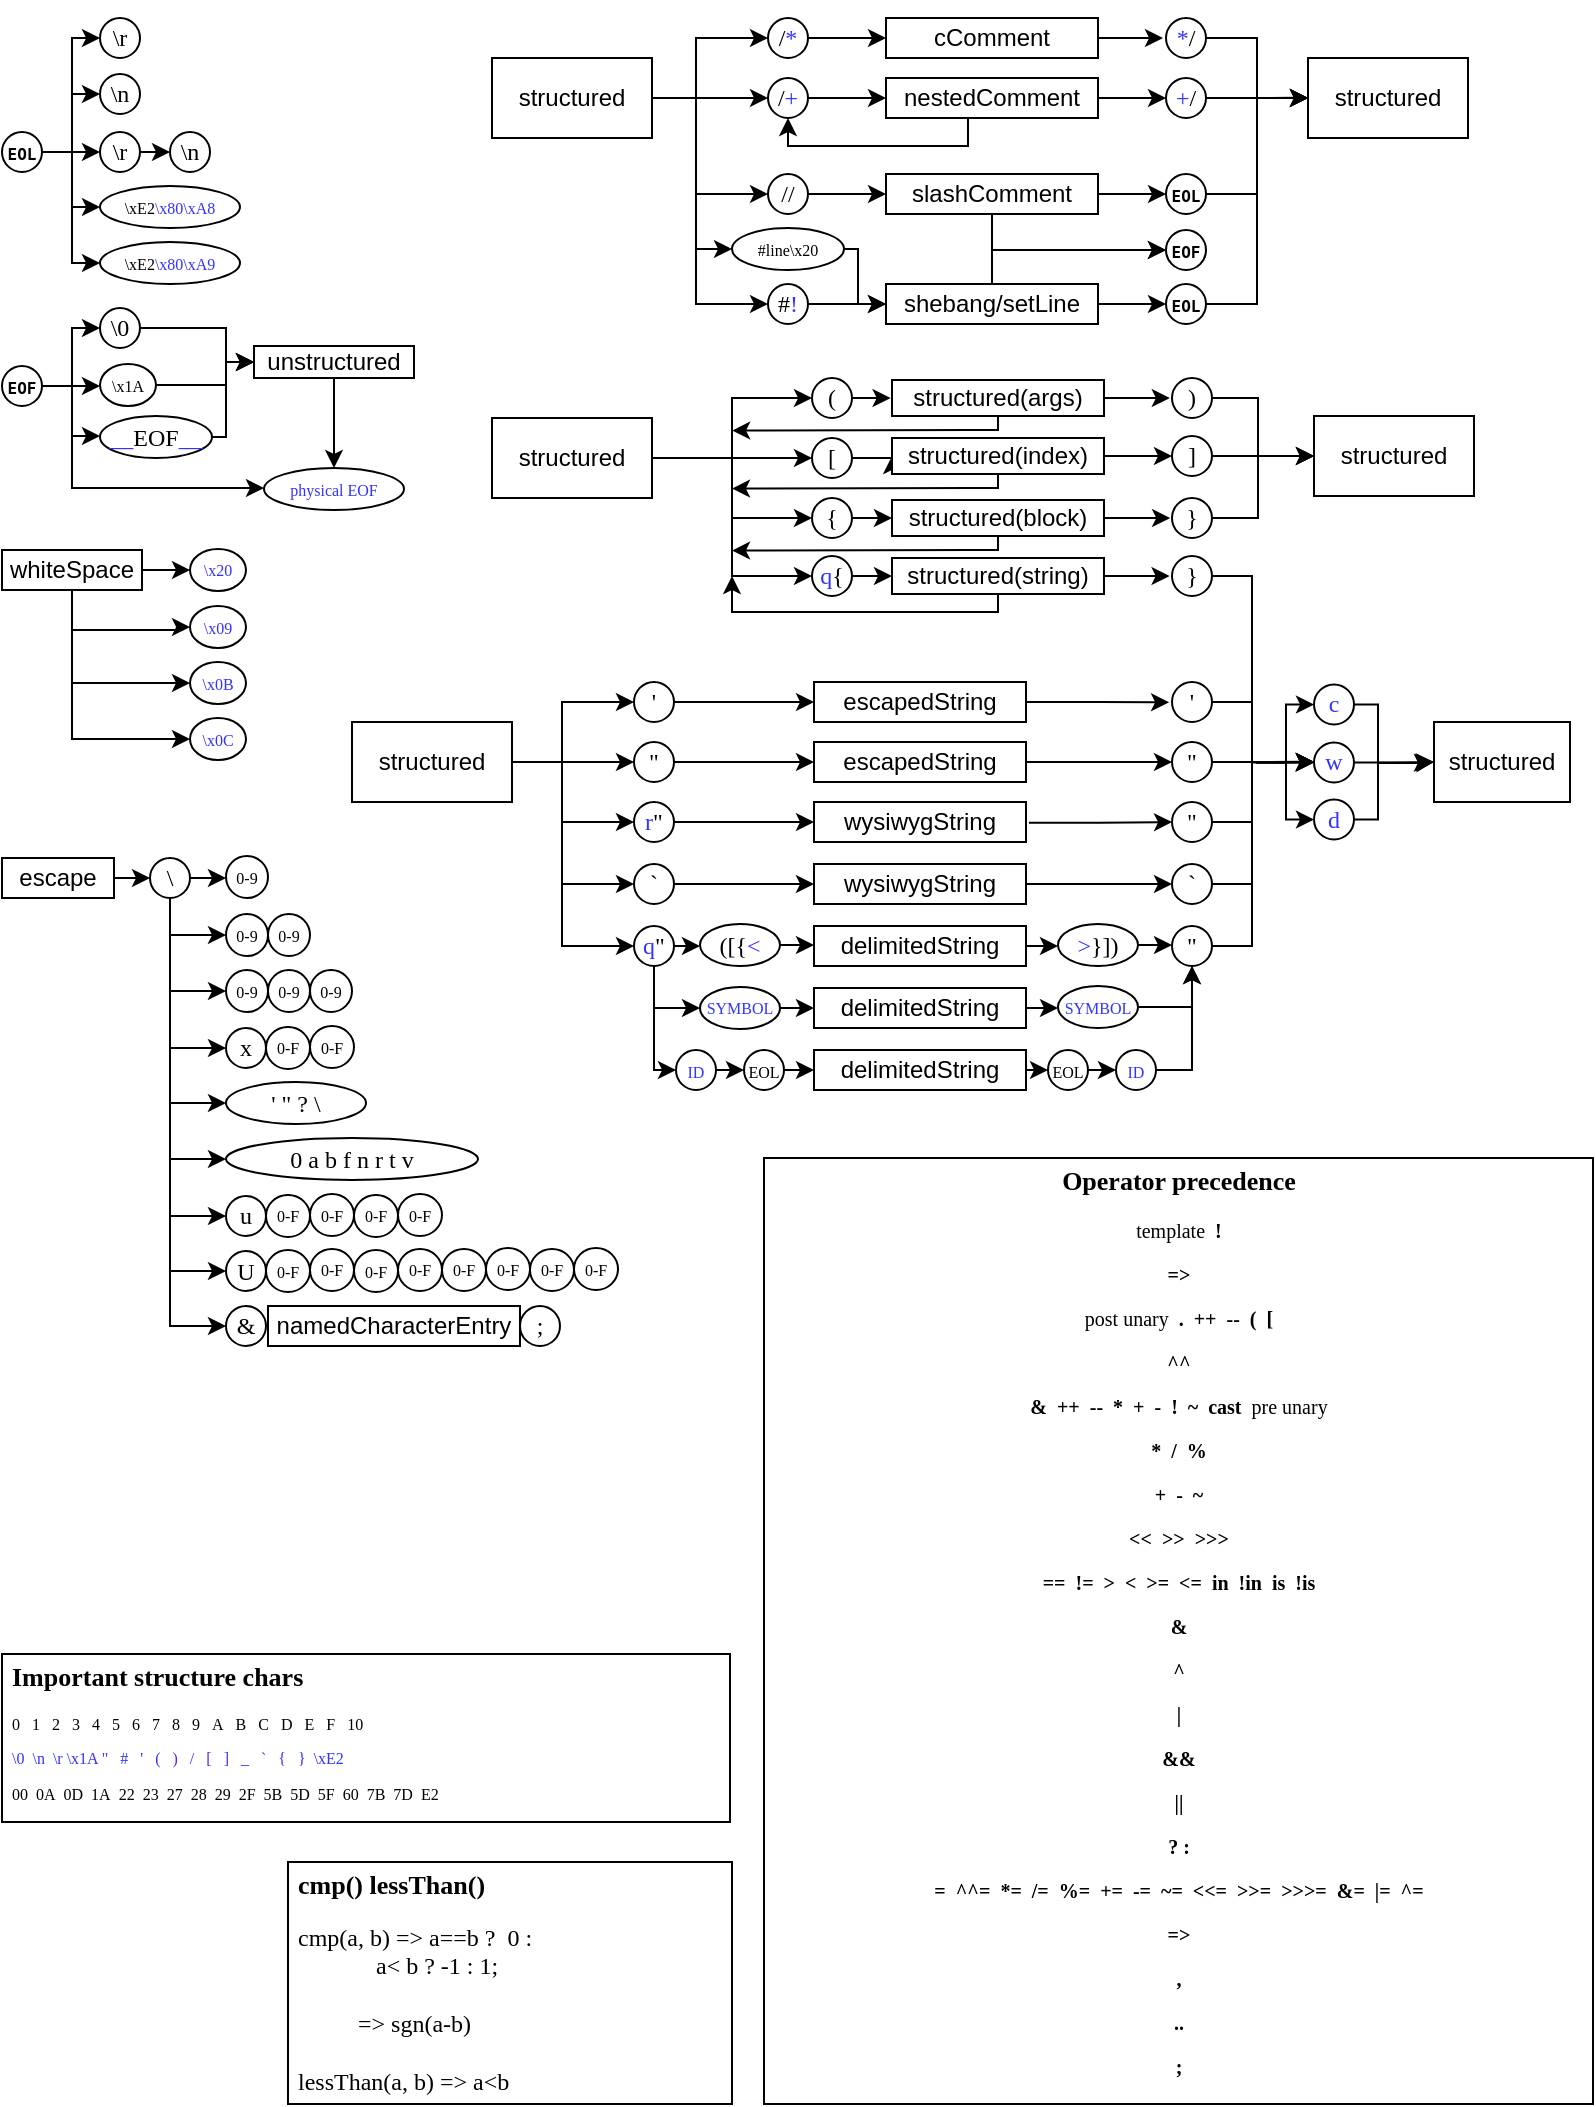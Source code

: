<mxfile version="20.3.3" type="device"><diagram id="QVbd0yWXTv_acLOULUcC" name="Page-1"><mxGraphModel dx="981" dy="526" grid="0" gridSize="7" guides="1" tooltips="1" connect="1" arrows="1" fold="1" page="1" pageScale="1" pageWidth="850" pageHeight="1100" math="0" shadow="0"><root><mxCell id="0"/><mxCell id="1" parent="0"/><mxCell id="-XyfuDYi6BxVsEyBTX5F-6" style="edgeStyle=orthogonalEdgeStyle;rounded=0;orthogonalLoop=1;jettySize=auto;html=1;exitX=1;exitY=0.5;exitDx=0;exitDy=0;" parent="1" source="-XyfuDYi6BxVsEyBTX5F-1" target="-XyfuDYi6BxVsEyBTX5F-4" edge="1"><mxGeometry relative="1" as="geometry"><Array as="points"><mxPoint x="375" y="68"/><mxPoint x="375" y="116"/></Array></mxGeometry></mxCell><mxCell id="-XyfuDYi6BxVsEyBTX5F-7" style="edgeStyle=orthogonalEdgeStyle;rounded=0;orthogonalLoop=1;jettySize=auto;html=1;exitX=1;exitY=0.5;exitDx=0;exitDy=0;entryX=0;entryY=0.5;entryDx=0;entryDy=0;" parent="1" source="-XyfuDYi6BxVsEyBTX5F-1" target="-XyfuDYi6BxVsEyBTX5F-3" edge="1"><mxGeometry relative="1" as="geometry"><Array as="points"><mxPoint x="375" y="68"/><mxPoint x="375" y="38"/></Array></mxGeometry></mxCell><mxCell id="-XyfuDYi6BxVsEyBTX5F-8" style="edgeStyle=orthogonalEdgeStyle;rounded=0;orthogonalLoop=1;jettySize=auto;html=1;exitX=1;exitY=0.5;exitDx=0;exitDy=0;entryX=0;entryY=0.5;entryDx=0;entryDy=0;" parent="1" source="-XyfuDYi6BxVsEyBTX5F-1" target="-XyfuDYi6BxVsEyBTX5F-5" edge="1"><mxGeometry relative="1" as="geometry"/></mxCell><mxCell id="-XyfuDYi6BxVsEyBTX5F-119" style="edgeStyle=orthogonalEdgeStyle;rounded=0;orthogonalLoop=1;jettySize=auto;html=1;exitX=1;exitY=0.5;exitDx=0;exitDy=0;entryX=0;entryY=0.5;entryDx=0;entryDy=0;fontSize=8;" parent="1" source="-XyfuDYi6BxVsEyBTX5F-1" target="-XyfuDYi6BxVsEyBTX5F-113" edge="1"><mxGeometry relative="1" as="geometry"><Array as="points"><mxPoint x="375" y="68"/><mxPoint x="375" y="171"/></Array></mxGeometry></mxCell><mxCell id="d4R7Y-TbiEPVSbjFC8sR-2" style="edgeStyle=orthogonalEdgeStyle;rounded=0;orthogonalLoop=1;jettySize=auto;html=1;exitX=1;exitY=0.5;exitDx=0;exitDy=0;entryX=0;entryY=0.5;entryDx=0;entryDy=0;" parent="1" source="-XyfuDYi6BxVsEyBTX5F-1" target="d4R7Y-TbiEPVSbjFC8sR-1" edge="1"><mxGeometry relative="1" as="geometry"><Array as="points"><mxPoint x="375" y="68.5"/><mxPoint x="375" y="143.5"/></Array></mxGeometry></mxCell><mxCell id="-XyfuDYi6BxVsEyBTX5F-1" value="structured" style="rectangle;whiteSpace=wrap;html=1;perimeter=ellipsePerimeter;shadow=0;" parent="1" vertex="1"><mxGeometry x="273" y="48" width="80" height="40" as="geometry"/></mxCell><mxCell id="-XyfuDYi6BxVsEyBTX5F-16" style="edgeStyle=orthogonalEdgeStyle;rounded=0;orthogonalLoop=1;jettySize=auto;html=1;exitX=1;exitY=0.5;exitDx=0;exitDy=0;entryX=0;entryY=0.5;entryDx=0;entryDy=0;fontSize=8;" parent="1" source="-XyfuDYi6BxVsEyBTX5F-3" target="-XyfuDYi6BxVsEyBTX5F-10" edge="1"><mxGeometry relative="1" as="geometry"/></mxCell><mxCell id="-XyfuDYi6BxVsEyBTX5F-3" value="&lt;font face=&quot;Lucida Console&quot;&gt;/&lt;font color=&quot;#3333ff&quot;&gt;*&lt;/font&gt;&lt;/font&gt;" style="ellipse;whiteSpace=wrap;html=1;aspect=fixed;" parent="1" vertex="1"><mxGeometry x="411" y="28" width="20" height="20" as="geometry"/></mxCell><mxCell id="-XyfuDYi6BxVsEyBTX5F-17" style="edgeStyle=orthogonalEdgeStyle;rounded=0;orthogonalLoop=1;jettySize=auto;html=1;exitX=1;exitY=0.5;exitDx=0;exitDy=0;entryX=0;entryY=0.5;entryDx=0;entryDy=0;fontSize=8;" parent="1" source="-XyfuDYi6BxVsEyBTX5F-4" target="-XyfuDYi6BxVsEyBTX5F-11" edge="1"><mxGeometry relative="1" as="geometry"/></mxCell><mxCell id="-XyfuDYi6BxVsEyBTX5F-4" value="&lt;font face=&quot;Lucida Console&quot;&gt;//&lt;/font&gt;" style="ellipse;whiteSpace=wrap;html=1;aspect=fixed;" parent="1" vertex="1"><mxGeometry x="411" y="106" width="20" height="20" as="geometry"/></mxCell><mxCell id="-XyfuDYi6BxVsEyBTX5F-19" style="edgeStyle=orthogonalEdgeStyle;rounded=0;orthogonalLoop=1;jettySize=auto;html=1;exitX=1;exitY=0.5;exitDx=0;exitDy=0;entryX=0;entryY=0.5;entryDx=0;entryDy=0;fontSize=8;" parent="1" source="-XyfuDYi6BxVsEyBTX5F-5" target="-XyfuDYi6BxVsEyBTX5F-12" edge="1"><mxGeometry relative="1" as="geometry"/></mxCell><mxCell id="-XyfuDYi6BxVsEyBTX5F-5" value="&lt;font face=&quot;Lucida Console&quot;&gt;/&lt;font color=&quot;#3333ff&quot;&gt;+&lt;/font&gt;&lt;/font&gt;" style="ellipse;whiteSpace=wrap;html=1;aspect=fixed;" parent="1" vertex="1"><mxGeometry x="411" y="58" width="20" height="20" as="geometry"/></mxCell><mxCell id="-XyfuDYi6BxVsEyBTX5F-22" style="edgeStyle=orthogonalEdgeStyle;rounded=0;orthogonalLoop=1;jettySize=auto;html=1;exitX=1;exitY=0.5;exitDx=0;exitDy=0;entryX=-0.073;entryY=0.506;entryDx=0;entryDy=0;entryPerimeter=0;fontSize=8;" parent="1" source="-XyfuDYi6BxVsEyBTX5F-10" target="-XyfuDYi6BxVsEyBTX5F-13" edge="1"><mxGeometry relative="1" as="geometry"/></mxCell><mxCell id="-XyfuDYi6BxVsEyBTX5F-10" value="cComment" style="rounded=0;whiteSpace=wrap;html=1;shadow=0;" parent="1" vertex="1"><mxGeometry x="470" y="28" width="106" height="20" as="geometry"/></mxCell><mxCell id="-XyfuDYi6BxVsEyBTX5F-21" style="edgeStyle=orthogonalEdgeStyle;rounded=0;orthogonalLoop=1;jettySize=auto;html=1;exitX=1;exitY=0.5;exitDx=0;exitDy=0;entryX=0;entryY=0.5;entryDx=0;entryDy=0;fontSize=8;" parent="1" source="-XyfuDYi6BxVsEyBTX5F-11" target="-XyfuDYi6BxVsEyBTX5F-14" edge="1"><mxGeometry relative="1" as="geometry"/></mxCell><mxCell id="-XyfuDYi6BxVsEyBTX5F-25" style="edgeStyle=orthogonalEdgeStyle;rounded=0;orthogonalLoop=1;jettySize=auto;html=1;exitX=0.5;exitY=1;exitDx=0;exitDy=0;entryX=0;entryY=0.5;entryDx=0;entryDy=0;fontSize=8;" parent="1" source="-XyfuDYi6BxVsEyBTX5F-11" target="-XyfuDYi6BxVsEyBTX5F-24" edge="1"><mxGeometry relative="1" as="geometry"><Array as="points"><mxPoint x="523" y="144"/></Array></mxGeometry></mxCell><mxCell id="-XyfuDYi6BxVsEyBTX5F-11" value="slashComment" style="rounded=0;whiteSpace=wrap;html=1;shadow=0;" parent="1" vertex="1"><mxGeometry x="470" y="106" width="106" height="20" as="geometry"/></mxCell><mxCell id="-XyfuDYi6BxVsEyBTX5F-20" style="edgeStyle=orthogonalEdgeStyle;rounded=0;orthogonalLoop=1;jettySize=auto;html=1;exitX=1;exitY=0.5;exitDx=0;exitDy=0;entryX=0;entryY=0.5;entryDx=0;entryDy=0;fontSize=8;" parent="1" source="-XyfuDYi6BxVsEyBTX5F-12" target="-XyfuDYi6BxVsEyBTX5F-15" edge="1"><mxGeometry relative="1" as="geometry"/></mxCell><mxCell id="-XyfuDYi6BxVsEyBTX5F-23" style="edgeStyle=orthogonalEdgeStyle;rounded=0;orthogonalLoop=1;jettySize=auto;html=1;fontSize=8;entryX=0.5;entryY=1;entryDx=0;entryDy=0;" parent="1" source="-XyfuDYi6BxVsEyBTX5F-12" target="-XyfuDYi6BxVsEyBTX5F-5" edge="1"><mxGeometry relative="1" as="geometry"><mxPoint x="494" y="99" as="targetPoint"/><Array as="points"><mxPoint x="511" y="92"/><mxPoint x="421" y="92"/></Array></mxGeometry></mxCell><mxCell id="-XyfuDYi6BxVsEyBTX5F-12" value="nestedComment" style="rounded=0;whiteSpace=wrap;html=1;shadow=0;" parent="1" vertex="1"><mxGeometry x="470" y="58" width="106" height="20" as="geometry"/></mxCell><mxCell id="-XyfuDYi6BxVsEyBTX5F-27" style="edgeStyle=orthogonalEdgeStyle;rounded=0;orthogonalLoop=1;jettySize=auto;html=1;exitX=1;exitY=0.5;exitDx=0;exitDy=0;entryX=0;entryY=0.5;entryDx=0;entryDy=0;fontSize=8;" parent="1" source="-XyfuDYi6BxVsEyBTX5F-13" target="-XyfuDYi6BxVsEyBTX5F-26" edge="1"><mxGeometry relative="1" as="geometry"/></mxCell><mxCell id="-XyfuDYi6BxVsEyBTX5F-13" value="&lt;font face=&quot;Lucida Console&quot;&gt;&lt;font color=&quot;#3333ff&quot;&gt;*&lt;/font&gt;/&lt;/font&gt;" style="ellipse;whiteSpace=wrap;html=1;aspect=fixed;" parent="1" vertex="1"><mxGeometry x="610" y="28" width="20" height="20" as="geometry"/></mxCell><mxCell id="-XyfuDYi6BxVsEyBTX5F-30" style="edgeStyle=orthogonalEdgeStyle;rounded=0;orthogonalLoop=1;jettySize=auto;html=1;exitX=1;exitY=0.5;exitDx=0;exitDy=0;entryX=0;entryY=0.5;entryDx=0;entryDy=0;fontSize=8;" parent="1" source="-XyfuDYi6BxVsEyBTX5F-14" target="-XyfuDYi6BxVsEyBTX5F-26" edge="1"><mxGeometry relative="1" as="geometry"/></mxCell><mxCell id="-XyfuDYi6BxVsEyBTX5F-14" value="&lt;pre&gt;&lt;font style=&quot;font-size: 8px;&quot;&gt;&lt;b&gt;EOL&lt;/b&gt;&lt;/font&gt;&lt;/pre&gt;" style="ellipse;whiteSpace=wrap;html=1;aspect=fixed;" parent="1" vertex="1"><mxGeometry x="610" y="106" width="20" height="20" as="geometry"/></mxCell><mxCell id="-XyfuDYi6BxVsEyBTX5F-28" style="edgeStyle=orthogonalEdgeStyle;rounded=0;orthogonalLoop=1;jettySize=auto;html=1;exitX=1;exitY=0.5;exitDx=0;exitDy=0;fontSize=8;" parent="1" source="-XyfuDYi6BxVsEyBTX5F-15" edge="1"><mxGeometry relative="1" as="geometry"><mxPoint x="681" y="67.857" as="targetPoint"/></mxGeometry></mxCell><mxCell id="-XyfuDYi6BxVsEyBTX5F-15" value="&lt;font face=&quot;Lucida Console&quot;&gt;&lt;font color=&quot;#3333ff&quot;&gt;+&lt;/font&gt;/&lt;/font&gt;" style="ellipse;whiteSpace=wrap;html=1;aspect=fixed;" parent="1" vertex="1"><mxGeometry x="610" y="58" width="20" height="20" as="geometry"/></mxCell><mxCell id="-XyfuDYi6BxVsEyBTX5F-24" value="&lt;pre&gt;&lt;font style=&quot;font-size: 8px;&quot;&gt;&lt;b&gt;EOF&lt;/b&gt;&lt;/font&gt;&lt;/pre&gt;" style="ellipse;whiteSpace=wrap;html=1;aspect=fixed;" parent="1" vertex="1"><mxGeometry x="610" y="134" width="20" height="20" as="geometry"/></mxCell><mxCell id="-XyfuDYi6BxVsEyBTX5F-26" value="structured" style="rectangle;whiteSpace=wrap;html=1;perimeter=ellipsePerimeter;shadow=0;" parent="1" vertex="1"><mxGeometry x="681" y="48" width="80" height="40" as="geometry"/></mxCell><mxCell id="-XyfuDYi6BxVsEyBTX5F-37" style="edgeStyle=orthogonalEdgeStyle;rounded=0;orthogonalLoop=1;jettySize=auto;html=1;exitX=1;exitY=0.5;exitDx=0;exitDy=0;fontSize=8;entryX=0;entryY=0.5;entryDx=0;entryDy=0;" parent="1" source="-XyfuDYi6BxVsEyBTX5F-32" target="-XyfuDYi6BxVsEyBTX5F-36" edge="1"><mxGeometry relative="1" as="geometry"><mxPoint x="425" y="248.08" as="targetPoint"/></mxGeometry></mxCell><mxCell id="-XyfuDYi6BxVsEyBTX5F-38" style="edgeStyle=orthogonalEdgeStyle;rounded=0;orthogonalLoop=1;jettySize=auto;html=1;exitX=1;exitY=0.5;exitDx=0;exitDy=0;entryX=0;entryY=0.5;entryDx=0;entryDy=0;fontSize=8;" parent="1" source="-XyfuDYi6BxVsEyBTX5F-32" target="-XyfuDYi6BxVsEyBTX5F-34" edge="1"><mxGeometry relative="1" as="geometry"/></mxCell><mxCell id="-XyfuDYi6BxVsEyBTX5F-39" style="edgeStyle=orthogonalEdgeStyle;rounded=0;orthogonalLoop=1;jettySize=auto;html=1;exitX=1;exitY=0.5;exitDx=0;exitDy=0;entryX=0;entryY=0.5;entryDx=0;entryDy=0;fontSize=8;" parent="1" source="-XyfuDYi6BxVsEyBTX5F-32" target="-XyfuDYi6BxVsEyBTX5F-35" edge="1"><mxGeometry relative="1" as="geometry"/></mxCell><mxCell id="-XyfuDYi6BxVsEyBTX5F-48" style="edgeStyle=orthogonalEdgeStyle;rounded=0;orthogonalLoop=1;jettySize=auto;html=1;exitX=1;exitY=0.5;exitDx=0;exitDy=0;entryX=0;entryY=0.5;entryDx=0;entryDy=0;fontSize=8;" parent="1" source="-XyfuDYi6BxVsEyBTX5F-32" target="-XyfuDYi6BxVsEyBTX5F-46" edge="1"><mxGeometry relative="1" as="geometry"/></mxCell><mxCell id="-XyfuDYi6BxVsEyBTX5F-32" value="structured" style="rectangle;whiteSpace=wrap;html=1;perimeter=ellipsePerimeter;shadow=0;" parent="1" vertex="1"><mxGeometry x="273" y="228" width="80" height="40" as="geometry"/></mxCell><mxCell id="-XyfuDYi6BxVsEyBTX5F-50" style="edgeStyle=orthogonalEdgeStyle;rounded=0;orthogonalLoop=1;jettySize=auto;html=1;exitX=0.5;exitY=1;exitDx=0;exitDy=0;fontSize=8;" parent="1" source="-XyfuDYi6BxVsEyBTX5F-33" edge="1"><mxGeometry relative="1" as="geometry"><mxPoint x="393.077" y="234.308" as="targetPoint"/><Array as="points"><mxPoint x="513" y="234"/><mxPoint x="393" y="234"/></Array></mxGeometry></mxCell><mxCell id="-XyfuDYi6BxVsEyBTX5F-59" style="edgeStyle=orthogonalEdgeStyle;rounded=0;orthogonalLoop=1;jettySize=auto;html=1;exitX=1;exitY=0.5;exitDx=0;exitDy=0;entryX=-0.054;entryY=0.5;entryDx=0;entryDy=0;entryPerimeter=0;fontSize=8;" parent="1" source="-XyfuDYi6BxVsEyBTX5F-33" target="-XyfuDYi6BxVsEyBTX5F-55" edge="1"><mxGeometry relative="1" as="geometry"/></mxCell><mxCell id="-XyfuDYi6BxVsEyBTX5F-33" value="structured(args)" style="rectangle;whiteSpace=wrap;html=1;perimeter=ellipsePerimeter;shadow=0;" parent="1" vertex="1"><mxGeometry x="473" y="209" width="106" height="18" as="geometry"/></mxCell><mxCell id="-XyfuDYi6BxVsEyBTX5F-40" style="edgeStyle=orthogonalEdgeStyle;rounded=0;orthogonalLoop=1;jettySize=auto;html=1;exitX=1;exitY=0.5;exitDx=0;exitDy=0;entryX=-0.007;entryY=0.543;entryDx=0;entryDy=0;entryPerimeter=0;fontSize=8;" parent="1" source="-XyfuDYi6BxVsEyBTX5F-34" target="-XyfuDYi6BxVsEyBTX5F-33" edge="1"><mxGeometry relative="1" as="geometry"/></mxCell><mxCell id="-XyfuDYi6BxVsEyBTX5F-34" value="&lt;font face=&quot;Lucida Console&quot;&gt;(&lt;/font&gt;" style="ellipse;whiteSpace=wrap;html=1;aspect=fixed;" parent="1" vertex="1"><mxGeometry x="433" y="208" width="20" height="20" as="geometry"/></mxCell><mxCell id="-XyfuDYi6BxVsEyBTX5F-44" style="edgeStyle=orthogonalEdgeStyle;rounded=0;orthogonalLoop=1;jettySize=auto;html=1;exitX=1;exitY=0.5;exitDx=0;exitDy=0;entryX=0;entryY=0.5;entryDx=0;entryDy=0;fontSize=8;" parent="1" source="-XyfuDYi6BxVsEyBTX5F-35" target="-XyfuDYi6BxVsEyBTX5F-42" edge="1"><mxGeometry relative="1" as="geometry"/></mxCell><mxCell id="-XyfuDYi6BxVsEyBTX5F-35" value="&lt;font face=&quot;Lucida Console&quot;&gt;{&lt;/font&gt;" style="ellipse;whiteSpace=wrap;html=1;aspect=fixed;" parent="1" vertex="1"><mxGeometry x="433" y="268" width="20" height="20" as="geometry"/></mxCell><mxCell id="-XyfuDYi6BxVsEyBTX5F-43" style="edgeStyle=orthogonalEdgeStyle;rounded=0;orthogonalLoop=1;jettySize=auto;html=1;exitX=1;exitY=0.5;exitDx=0;exitDy=0;entryX=0;entryY=0.5;entryDx=0;entryDy=0;fontSize=8;" parent="1" source="-XyfuDYi6BxVsEyBTX5F-36" target="-XyfuDYi6BxVsEyBTX5F-41" edge="1"><mxGeometry relative="1" as="geometry"/></mxCell><mxCell id="-XyfuDYi6BxVsEyBTX5F-36" value="&lt;font face=&quot;Lucida Console&quot;&gt;[&lt;/font&gt;" style="ellipse;whiteSpace=wrap;html=1;aspect=fixed;" parent="1" vertex="1"><mxGeometry x="433" y="238" width="20" height="20" as="geometry"/></mxCell><mxCell id="-XyfuDYi6BxVsEyBTX5F-60" style="edgeStyle=orthogonalEdgeStyle;rounded=0;orthogonalLoop=1;jettySize=auto;html=1;exitX=1;exitY=0.5;exitDx=0;exitDy=0;entryX=0;entryY=0.5;entryDx=0;entryDy=0;fontSize=8;" parent="1" source="-XyfuDYi6BxVsEyBTX5F-41" target="-XyfuDYi6BxVsEyBTX5F-57" edge="1"><mxGeometry relative="1" as="geometry"/></mxCell><mxCell id="-XyfuDYi6BxVsEyBTX5F-41" value="structured(index)" style="rectangle;whiteSpace=wrap;html=1;perimeter=ellipsePerimeter;shadow=0;" parent="1" vertex="1"><mxGeometry x="473" y="238" width="106" height="18" as="geometry"/></mxCell><mxCell id="-XyfuDYi6BxVsEyBTX5F-61" style="edgeStyle=orthogonalEdgeStyle;rounded=0;orthogonalLoop=1;jettySize=auto;html=1;exitX=1;exitY=0.5;exitDx=0;exitDy=0;entryX=-0.046;entryY=0.5;entryDx=0;entryDy=0;entryPerimeter=0;fontSize=8;" parent="1" source="-XyfuDYi6BxVsEyBTX5F-42" target="-XyfuDYi6BxVsEyBTX5F-56" edge="1"><mxGeometry relative="1" as="geometry"/></mxCell><mxCell id="-XyfuDYi6BxVsEyBTX5F-42" value="structured(block)" style="rectangle;whiteSpace=wrap;html=1;perimeter=ellipsePerimeter;shadow=0;" parent="1" vertex="1"><mxGeometry x="473" y="269" width="106" height="18" as="geometry"/></mxCell><mxCell id="-XyfuDYi6BxVsEyBTX5F-45" style="edgeStyle=orthogonalEdgeStyle;rounded=0;orthogonalLoop=1;jettySize=auto;html=1;exitX=1;exitY=0.5;exitDx=0;exitDy=0;entryX=0;entryY=0.5;entryDx=0;entryDy=0;fontSize=8;" parent="1" source="-XyfuDYi6BxVsEyBTX5F-46" target="-XyfuDYi6BxVsEyBTX5F-47" edge="1"><mxGeometry relative="1" as="geometry"/></mxCell><mxCell id="-XyfuDYi6BxVsEyBTX5F-46" value="&lt;font face=&quot;Lucida Console&quot;&gt;&lt;font color=&quot;#3333ff&quot;&gt;q&lt;/font&gt;{&lt;/font&gt;" style="ellipse;whiteSpace=wrap;html=1;aspect=fixed;" parent="1" vertex="1"><mxGeometry x="433" y="297" width="20" height="20" as="geometry"/></mxCell><mxCell id="-XyfuDYi6BxVsEyBTX5F-54" style="edgeStyle=orthogonalEdgeStyle;rounded=0;orthogonalLoop=1;jettySize=auto;html=1;exitX=0.5;exitY=1;exitDx=0;exitDy=0;fontSize=8;" parent="1" source="-XyfuDYi6BxVsEyBTX5F-47" edge="1"><mxGeometry relative="1" as="geometry"><mxPoint x="393" y="307" as="targetPoint"/><Array as="points"><mxPoint x="526" y="325"/><mxPoint x="393" y="325"/></Array></mxGeometry></mxCell><mxCell id="-XyfuDYi6BxVsEyBTX5F-62" style="edgeStyle=orthogonalEdgeStyle;rounded=0;orthogonalLoop=1;jettySize=auto;html=1;exitX=1;exitY=0.5;exitDx=0;exitDy=0;entryX=-0.062;entryY=0.49;entryDx=0;entryDy=0;entryPerimeter=0;fontSize=8;" parent="1" source="-XyfuDYi6BxVsEyBTX5F-47" target="-XyfuDYi6BxVsEyBTX5F-58" edge="1"><mxGeometry relative="1" as="geometry"/></mxCell><mxCell id="-XyfuDYi6BxVsEyBTX5F-47" value="structured(string)" style="rectangle;whiteSpace=wrap;html=1;perimeter=ellipsePerimeter;shadow=0;" parent="1" vertex="1"><mxGeometry x="473" y="298" width="106" height="18" as="geometry"/></mxCell><mxCell id="-XyfuDYi6BxVsEyBTX5F-51" style="edgeStyle=orthogonalEdgeStyle;rounded=0;orthogonalLoop=1;jettySize=auto;html=1;exitX=0.5;exitY=1;exitDx=0;exitDy=0;fontSize=8;" parent="1" source="-XyfuDYi6BxVsEyBTX5F-41" edge="1"><mxGeometry relative="1" as="geometry"><mxPoint x="392.997" y="263.308" as="targetPoint"/><mxPoint x="512.92" y="256" as="sourcePoint"/><Array as="points"><mxPoint x="526" y="263"/><mxPoint x="513" y="263"/></Array></mxGeometry></mxCell><mxCell id="-XyfuDYi6BxVsEyBTX5F-52" style="edgeStyle=orthogonalEdgeStyle;rounded=0;orthogonalLoop=1;jettySize=auto;html=1;exitX=0.5;exitY=1;exitDx=0;exitDy=0;fontSize=8;" parent="1" source="-XyfuDYi6BxVsEyBTX5F-42" edge="1"><mxGeometry relative="1" as="geometry"><mxPoint x="392.997" y="294.308" as="targetPoint"/><mxPoint x="512.92" y="287" as="sourcePoint"/><Array as="points"><mxPoint x="526" y="294"/><mxPoint x="513" y="294"/></Array></mxGeometry></mxCell><mxCell id="-XyfuDYi6BxVsEyBTX5F-68" style="edgeStyle=orthogonalEdgeStyle;rounded=0;orthogonalLoop=1;jettySize=auto;html=1;exitX=1;exitY=0.5;exitDx=0;exitDy=0;entryX=0;entryY=0.5;entryDx=0;entryDy=0;fontSize=8;" parent="1" source="-XyfuDYi6BxVsEyBTX5F-55" target="-XyfuDYi6BxVsEyBTX5F-63" edge="1"><mxGeometry relative="1" as="geometry"><Array as="points"><mxPoint x="656" y="218"/><mxPoint x="656" y="247"/></Array></mxGeometry></mxCell><mxCell id="-XyfuDYi6BxVsEyBTX5F-55" value="&lt;font face=&quot;Lucida Console&quot;&gt;)&lt;/font&gt;" style="ellipse;whiteSpace=wrap;html=1;aspect=fixed;" parent="1" vertex="1"><mxGeometry x="613" y="208" width="20" height="20" as="geometry"/></mxCell><mxCell id="-XyfuDYi6BxVsEyBTX5F-66" style="edgeStyle=orthogonalEdgeStyle;rounded=0;orthogonalLoop=1;jettySize=auto;html=1;exitX=1;exitY=0.5;exitDx=0;exitDy=0;entryX=0;entryY=0.5;entryDx=0;entryDy=0;fontSize=8;" parent="1" source="-XyfuDYi6BxVsEyBTX5F-56" target="-XyfuDYi6BxVsEyBTX5F-63" edge="1"><mxGeometry relative="1" as="geometry"><Array as="points"><mxPoint x="656" y="278"/><mxPoint x="656" y="247"/></Array></mxGeometry></mxCell><mxCell id="-XyfuDYi6BxVsEyBTX5F-56" value="&lt;font face=&quot;Lucida Console&quot;&gt;}&lt;/font&gt;" style="ellipse;whiteSpace=wrap;html=1;aspect=fixed;" parent="1" vertex="1"><mxGeometry x="613" y="268" width="20" height="20" as="geometry"/></mxCell><mxCell id="-XyfuDYi6BxVsEyBTX5F-64" style="edgeStyle=orthogonalEdgeStyle;rounded=0;orthogonalLoop=1;jettySize=auto;html=1;exitX=1;exitY=0.5;exitDx=0;exitDy=0;entryX=0;entryY=0.5;entryDx=0;entryDy=0;fontSize=8;" parent="1" source="-XyfuDYi6BxVsEyBTX5F-57" target="-XyfuDYi6BxVsEyBTX5F-63" edge="1"><mxGeometry relative="1" as="geometry"/></mxCell><mxCell id="-XyfuDYi6BxVsEyBTX5F-57" value="&lt;font face=&quot;Lucida Console&quot;&gt;]&lt;/font&gt;" style="ellipse;whiteSpace=wrap;html=1;aspect=fixed;" parent="1" vertex="1"><mxGeometry x="613" y="237" width="20" height="20" as="geometry"/></mxCell><mxCell id="-XyfuDYi6BxVsEyBTX5F-173" style="edgeStyle=orthogonalEdgeStyle;rounded=0;orthogonalLoop=1;jettySize=auto;html=1;exitX=1;exitY=0.5;exitDx=0;exitDy=0;entryX=0;entryY=0.5;entryDx=0;entryDy=0;fontFamily=Lucida Console;fontSize=12;fontColor=#7EA6E0;" parent="1" source="-XyfuDYi6BxVsEyBTX5F-58" target="-XyfuDYi6BxVsEyBTX5F-165" edge="1"><mxGeometry relative="1" as="geometry"><Array as="points"><mxPoint x="653" y="306.5"/><mxPoint x="653" y="400.5"/></Array></mxGeometry></mxCell><mxCell id="-XyfuDYi6BxVsEyBTX5F-58" value="&lt;font face=&quot;Lucida Console&quot;&gt;}&lt;/font&gt;" style="ellipse;whiteSpace=wrap;html=1;aspect=fixed;" parent="1" vertex="1"><mxGeometry x="613" y="297" width="20" height="20" as="geometry"/></mxCell><mxCell id="-XyfuDYi6BxVsEyBTX5F-63" value="structured" style="rectangle;whiteSpace=wrap;html=1;perimeter=ellipsePerimeter;shadow=0;" parent="1" vertex="1"><mxGeometry x="684" y="227" width="80" height="40" as="geometry"/></mxCell><mxCell id="-XyfuDYi6BxVsEyBTX5F-69" style="edgeStyle=orthogonalEdgeStyle;rounded=0;orthogonalLoop=1;jettySize=auto;html=1;exitX=1;exitY=0.5;exitDx=0;exitDy=0;" parent="1" source="-XyfuDYi6BxVsEyBTX5F-72" target="-XyfuDYi6BxVsEyBTX5F-76" edge="1"><mxGeometry relative="1" as="geometry"><Array as="points"><mxPoint x="308" y="400"/><mxPoint x="308" y="430"/></Array></mxGeometry></mxCell><mxCell id="-XyfuDYi6BxVsEyBTX5F-70" style="edgeStyle=orthogonalEdgeStyle;rounded=0;orthogonalLoop=1;jettySize=auto;html=1;exitX=1;exitY=0.5;exitDx=0;exitDy=0;entryX=0;entryY=0.5;entryDx=0;entryDy=0;" parent="1" source="-XyfuDYi6BxVsEyBTX5F-72" target="-XyfuDYi6BxVsEyBTX5F-74" edge="1"><mxGeometry relative="1" as="geometry"><Array as="points"><mxPoint x="308" y="400"/><mxPoint x="308" y="370"/></Array></mxGeometry></mxCell><mxCell id="-XyfuDYi6BxVsEyBTX5F-71" style="edgeStyle=orthogonalEdgeStyle;rounded=0;orthogonalLoop=1;jettySize=auto;html=1;exitX=1;exitY=0.5;exitDx=0;exitDy=0;entryX=0;entryY=0.5;entryDx=0;entryDy=0;" parent="1" source="-XyfuDYi6BxVsEyBTX5F-72" target="-XyfuDYi6BxVsEyBTX5F-78" edge="1"><mxGeometry relative="1" as="geometry"/></mxCell><mxCell id="-XyfuDYi6BxVsEyBTX5F-104" style="edgeStyle=orthogonalEdgeStyle;rounded=0;orthogonalLoop=1;jettySize=auto;html=1;exitX=1;exitY=0.5;exitDx=0;exitDy=0;entryX=0;entryY=0.5;entryDx=0;entryDy=0;fontSize=8;" parent="1" source="-XyfuDYi6BxVsEyBTX5F-72" target="-XyfuDYi6BxVsEyBTX5F-98" edge="1"><mxGeometry relative="1" as="geometry"><Array as="points"><mxPoint x="308" y="400"/><mxPoint x="308" y="461"/></Array></mxGeometry></mxCell><mxCell id="-XyfuDYi6BxVsEyBTX5F-110" style="edgeStyle=orthogonalEdgeStyle;rounded=0;orthogonalLoop=1;jettySize=auto;html=1;exitX=1;exitY=0.5;exitDx=0;exitDy=0;entryX=0;entryY=0.5;entryDx=0;entryDy=0;fontSize=8;" parent="1" source="-XyfuDYi6BxVsEyBTX5F-72" target="-XyfuDYi6BxVsEyBTX5F-106" edge="1"><mxGeometry relative="1" as="geometry"><Array as="points"><mxPoint x="308" y="400"/><mxPoint x="308" y="492"/></Array></mxGeometry></mxCell><mxCell id="-XyfuDYi6BxVsEyBTX5F-72" value="structured" style="rectangle;whiteSpace=wrap;html=1;perimeter=ellipsePerimeter;shadow=0;" parent="1" vertex="1"><mxGeometry x="203" y="380" width="80" height="40" as="geometry"/></mxCell><mxCell id="-XyfuDYi6BxVsEyBTX5F-73" style="edgeStyle=orthogonalEdgeStyle;rounded=0;orthogonalLoop=1;jettySize=auto;html=1;exitX=1;exitY=0.5;exitDx=0;exitDy=0;entryX=0;entryY=0.5;entryDx=0;entryDy=0;fontSize=8;" parent="1" source="-XyfuDYi6BxVsEyBTX5F-74" target="-XyfuDYi6BxVsEyBTX5F-80" edge="1"><mxGeometry relative="1" as="geometry"/></mxCell><mxCell id="-XyfuDYi6BxVsEyBTX5F-74" value="&lt;font face=&quot;Lucida Console&quot;&gt;'&lt;/font&gt;" style="ellipse;whiteSpace=wrap;html=1;aspect=fixed;" parent="1" vertex="1"><mxGeometry x="344" y="360" width="20" height="20" as="geometry"/></mxCell><mxCell id="-XyfuDYi6BxVsEyBTX5F-75" style="edgeStyle=orthogonalEdgeStyle;rounded=0;orthogonalLoop=1;jettySize=auto;html=1;exitX=1;exitY=0.5;exitDx=0;exitDy=0;entryX=0;entryY=0.5;entryDx=0;entryDy=0;fontSize=8;" parent="1" source="-XyfuDYi6BxVsEyBTX5F-76" target="-XyfuDYi6BxVsEyBTX5F-83" edge="1"><mxGeometry relative="1" as="geometry"/></mxCell><mxCell id="-XyfuDYi6BxVsEyBTX5F-76" value="&lt;font face=&quot;Lucida Console&quot;&gt;&lt;font color=&quot;#3333ff&quot;&gt;r&lt;/font&gt;&quot;&lt;/font&gt;" style="ellipse;whiteSpace=wrap;html=1;aspect=fixed;" parent="1" vertex="1"><mxGeometry x="344" y="420" width="20" height="20" as="geometry"/></mxCell><mxCell id="-XyfuDYi6BxVsEyBTX5F-77" style="edgeStyle=orthogonalEdgeStyle;rounded=0;orthogonalLoop=1;jettySize=auto;html=1;exitX=1;exitY=0.5;exitDx=0;exitDy=0;entryX=0;entryY=0.5;entryDx=0;entryDy=0;fontSize=8;" parent="1" source="-XyfuDYi6BxVsEyBTX5F-78" target="-XyfuDYi6BxVsEyBTX5F-86" edge="1"><mxGeometry relative="1" as="geometry"/></mxCell><mxCell id="-XyfuDYi6BxVsEyBTX5F-78" value="&lt;font face=&quot;Lucida Console&quot;&gt;&quot;&lt;/font&gt;" style="ellipse;whiteSpace=wrap;html=1;aspect=fixed;" parent="1" vertex="1"><mxGeometry x="344" y="390" width="20" height="20" as="geometry"/></mxCell><mxCell id="-XyfuDYi6BxVsEyBTX5F-79" style="edgeStyle=orthogonalEdgeStyle;rounded=0;orthogonalLoop=1;jettySize=auto;html=1;exitX=1;exitY=0.5;exitDx=0;exitDy=0;entryX=-0.073;entryY=0.506;entryDx=0;entryDy=0;entryPerimeter=0;fontSize=8;" parent="1" source="-XyfuDYi6BxVsEyBTX5F-80" target="-XyfuDYi6BxVsEyBTX5F-88" edge="1"><mxGeometry relative="1" as="geometry"/></mxCell><mxCell id="-XyfuDYi6BxVsEyBTX5F-80" value="escapedString" style="rounded=0;whiteSpace=wrap;html=1;shadow=0;" parent="1" vertex="1"><mxGeometry x="434" y="360" width="106" height="20" as="geometry"/></mxCell><mxCell id="-XyfuDYi6BxVsEyBTX5F-83" value="wysiwygString" style="rounded=0;whiteSpace=wrap;html=1;shadow=0;" parent="1" vertex="1"><mxGeometry x="434" y="420" width="106" height="20" as="geometry"/></mxCell><mxCell id="-XyfuDYi6BxVsEyBTX5F-84" style="edgeStyle=orthogonalEdgeStyle;rounded=0;orthogonalLoop=1;jettySize=auto;html=1;exitX=1;exitY=0.5;exitDx=0;exitDy=0;entryX=0;entryY=0.5;entryDx=0;entryDy=0;fontSize=8;" parent="1" source="-XyfuDYi6BxVsEyBTX5F-86" target="-XyfuDYi6BxVsEyBTX5F-92" edge="1"><mxGeometry relative="1" as="geometry"/></mxCell><mxCell id="-XyfuDYi6BxVsEyBTX5F-86" value="escapedString" style="rounded=0;whiteSpace=wrap;html=1;shadow=0;" parent="1" vertex="1"><mxGeometry x="434" y="390" width="106" height="20" as="geometry"/></mxCell><mxCell id="-XyfuDYi6BxVsEyBTX5F-87" style="edgeStyle=orthogonalEdgeStyle;rounded=0;orthogonalLoop=1;jettySize=auto;html=1;exitX=1;exitY=0.5;exitDx=0;exitDy=0;entryX=0;entryY=0.5;entryDx=0;entryDy=0;fontSize=8;" parent="1" source="-XyfuDYi6BxVsEyBTX5F-88" edge="1"><mxGeometry relative="1" as="geometry"><mxPoint x="684.0" y="400" as="targetPoint"/><Array as="points"><mxPoint x="653" y="370.5"/><mxPoint x="653" y="400.5"/></Array></mxGeometry></mxCell><mxCell id="-XyfuDYi6BxVsEyBTX5F-88" value="&lt;font face=&quot;Lucida Console&quot;&gt;'&lt;/font&gt;" style="ellipse;whiteSpace=wrap;html=1;aspect=fixed;" parent="1" vertex="1"><mxGeometry x="613" y="360" width="20" height="20" as="geometry"/></mxCell><mxCell id="-XyfuDYi6BxVsEyBTX5F-91" style="edgeStyle=orthogonalEdgeStyle;rounded=0;orthogonalLoop=1;jettySize=auto;html=1;exitX=1;exitY=0.5;exitDx=0;exitDy=0;fontSize=8;" parent="1" source="-XyfuDYi6BxVsEyBTX5F-92" edge="1"><mxGeometry relative="1" as="geometry"><mxPoint x="684" y="399.857" as="targetPoint"/></mxGeometry></mxCell><mxCell id="-XyfuDYi6BxVsEyBTX5F-92" value="&lt;font face=&quot;Lucida Console&quot;&gt;&quot;&lt;/font&gt;" style="ellipse;whiteSpace=wrap;html=1;aspect=fixed;" parent="1" vertex="1"><mxGeometry x="613" y="390" width="20" height="20" as="geometry"/></mxCell><mxCell id="-XyfuDYi6BxVsEyBTX5F-95" style="edgeStyle=orthogonalEdgeStyle;rounded=0;orthogonalLoop=1;jettySize=auto;html=1;exitX=1.014;exitY=0.52;exitDx=0;exitDy=0;entryX=0;entryY=0.5;entryDx=0;entryDy=0;fontSize=8;exitPerimeter=0;" parent="1" source="-XyfuDYi6BxVsEyBTX5F-83" target="-XyfuDYi6BxVsEyBTX5F-96" edge="1"><mxGeometry relative="1" as="geometry"><mxPoint x="579" y="430" as="sourcePoint"/></mxGeometry></mxCell><mxCell id="-XyfuDYi6BxVsEyBTX5F-102" style="edgeStyle=orthogonalEdgeStyle;rounded=0;orthogonalLoop=1;jettySize=auto;html=1;exitX=1;exitY=0.5;exitDx=0;exitDy=0;entryX=0;entryY=0.5;entryDx=0;entryDy=0;fontSize=8;" parent="1" source="-XyfuDYi6BxVsEyBTX5F-96" edge="1"><mxGeometry relative="1" as="geometry"><mxPoint x="684.0" y="400" as="targetPoint"/><Array as="points"><mxPoint x="653" y="430.5"/><mxPoint x="653" y="400.5"/></Array></mxGeometry></mxCell><mxCell id="-XyfuDYi6BxVsEyBTX5F-96" value="&lt;font face=&quot;Lucida Console&quot;&gt;&quot;&lt;/font&gt;" style="ellipse;whiteSpace=wrap;html=1;aspect=fixed;" parent="1" vertex="1"><mxGeometry x="613" y="420" width="20" height="20" as="geometry"/></mxCell><mxCell id="-XyfuDYi6BxVsEyBTX5F-97" style="edgeStyle=orthogonalEdgeStyle;rounded=0;orthogonalLoop=1;jettySize=auto;html=1;exitX=1;exitY=0.5;exitDx=0;exitDy=0;entryX=0;entryY=0.5;entryDx=0;entryDy=0;fontSize=8;" parent="1" source="-XyfuDYi6BxVsEyBTX5F-98" target="-XyfuDYi6BxVsEyBTX5F-99" edge="1"><mxGeometry relative="1" as="geometry"/></mxCell><mxCell id="-XyfuDYi6BxVsEyBTX5F-98" value="&lt;font face=&quot;Lucida Console&quot;&gt;`&lt;/font&gt;" style="ellipse;whiteSpace=wrap;html=1;aspect=fixed;" parent="1" vertex="1"><mxGeometry x="344" y="451" width="20" height="20" as="geometry"/></mxCell><mxCell id="-XyfuDYi6BxVsEyBTX5F-99" value="wysiwygString" style="rounded=0;whiteSpace=wrap;html=1;shadow=0;" parent="1" vertex="1"><mxGeometry x="434" y="451" width="106" height="20" as="geometry"/></mxCell><mxCell id="-XyfuDYi6BxVsEyBTX5F-100" style="edgeStyle=orthogonalEdgeStyle;rounded=0;orthogonalLoop=1;jettySize=auto;html=1;exitX=1;exitY=0.5;exitDx=0;exitDy=0;entryX=0;entryY=0.5;entryDx=0;entryDy=0;fontSize=8;" parent="1" source="-XyfuDYi6BxVsEyBTX5F-99" target="-XyfuDYi6BxVsEyBTX5F-101" edge="1"><mxGeometry relative="1" as="geometry"><mxPoint x="579" y="461" as="sourcePoint"/></mxGeometry></mxCell><mxCell id="-XyfuDYi6BxVsEyBTX5F-103" style="edgeStyle=orthogonalEdgeStyle;rounded=0;orthogonalLoop=1;jettySize=auto;html=1;exitX=1;exitY=0.5;exitDx=0;exitDy=0;entryX=0;entryY=0.5;entryDx=0;entryDy=0;fontSize=8;" parent="1" source="-XyfuDYi6BxVsEyBTX5F-101" edge="1"><mxGeometry relative="1" as="geometry"><mxPoint x="684.0" y="400" as="targetPoint"/><Array as="points"><mxPoint x="653" y="461.5"/><mxPoint x="653" y="400.5"/></Array></mxGeometry></mxCell><mxCell id="-XyfuDYi6BxVsEyBTX5F-101" value="&lt;font face=&quot;Lucida Console&quot;&gt;`&lt;/font&gt;" style="ellipse;whiteSpace=wrap;html=1;aspect=fixed;" parent="1" vertex="1"><mxGeometry x="613" y="451" width="20" height="20" as="geometry"/></mxCell><mxCell id="sSoKiHv6pubbxL8jL1yh-21" style="edgeStyle=orthogonalEdgeStyle;rounded=0;orthogonalLoop=1;jettySize=auto;html=1;exitX=1;exitY=0.5;exitDx=0;exitDy=0;entryX=0;entryY=0.5;entryDx=0;entryDy=0;fontSize=12;" parent="1" source="-XyfuDYi6BxVsEyBTX5F-106" target="sSoKiHv6pubbxL8jL1yh-10" edge="1"><mxGeometry relative="1" as="geometry"/></mxCell><mxCell id="sSoKiHv6pubbxL8jL1yh-25" style="edgeStyle=orthogonalEdgeStyle;rounded=0;orthogonalLoop=1;jettySize=auto;html=1;exitX=0.5;exitY=1;exitDx=0;exitDy=0;entryX=0;entryY=0.5;entryDx=0;entryDy=0;fontSize=12;" parent="1" source="-XyfuDYi6BxVsEyBTX5F-106" target="sSoKiHv6pubbxL8jL1yh-11" edge="1"><mxGeometry relative="1" as="geometry"><Array as="points"><mxPoint x="354" y="523"/></Array></mxGeometry></mxCell><mxCell id="sSoKiHv6pubbxL8jL1yh-26" style="edgeStyle=orthogonalEdgeStyle;rounded=0;orthogonalLoop=1;jettySize=auto;html=1;exitX=0.5;exitY=1;exitDx=0;exitDy=0;entryX=0;entryY=0.5;entryDx=0;entryDy=0;fontSize=12;" parent="1" source="-XyfuDYi6BxVsEyBTX5F-106" target="sSoKiHv6pubbxL8jL1yh-16" edge="1"><mxGeometry relative="1" as="geometry"><Array as="points"><mxPoint x="354" y="554"/></Array></mxGeometry></mxCell><mxCell id="-XyfuDYi6BxVsEyBTX5F-106" value="&lt;font face=&quot;Lucida Console&quot;&gt;&lt;font color=&quot;#3333ff&quot;&gt;q&lt;/font&gt;&quot;&lt;/font&gt;" style="ellipse;whiteSpace=wrap;html=1;aspect=fixed;" parent="1" vertex="1"><mxGeometry x="344" y="482" width="20" height="20" as="geometry"/></mxCell><mxCell id="sSoKiHv6pubbxL8jL1yh-23" style="edgeStyle=orthogonalEdgeStyle;rounded=0;orthogonalLoop=1;jettySize=auto;html=1;exitX=1;exitY=0.5;exitDx=0;exitDy=0;entryX=0;entryY=0.5;entryDx=0;entryDy=0;fontSize=12;" parent="1" source="-XyfuDYi6BxVsEyBTX5F-107" target="sSoKiHv6pubbxL8jL1yh-13" edge="1"><mxGeometry relative="1" as="geometry"/></mxCell><mxCell id="-XyfuDYi6BxVsEyBTX5F-107" value="delimitedString" style="rounded=0;whiteSpace=wrap;html=1;shadow=0;" parent="1" vertex="1"><mxGeometry x="434" y="482" width="106" height="20" as="geometry"/></mxCell><mxCell id="-XyfuDYi6BxVsEyBTX5F-111" style="edgeStyle=orthogonalEdgeStyle;rounded=0;orthogonalLoop=1;jettySize=auto;html=1;exitX=1;exitY=0.5;exitDx=0;exitDy=0;entryX=0;entryY=0.5;entryDx=0;entryDy=0;fontSize=8;" parent="1" source="-XyfuDYi6BxVsEyBTX5F-109" edge="1"><mxGeometry relative="1" as="geometry"><mxPoint x="684.0" y="400" as="targetPoint"/><Array as="points"><mxPoint x="653" y="492.5"/><mxPoint x="653" y="400.5"/></Array></mxGeometry></mxCell><mxCell id="-XyfuDYi6BxVsEyBTX5F-109" value="&lt;font face=&quot;Lucida Console&quot;&gt;&quot;&lt;/font&gt;" style="ellipse;whiteSpace=wrap;html=1;aspect=fixed;" parent="1" vertex="1"><mxGeometry x="613" y="482" width="20" height="20" as="geometry"/></mxCell><mxCell id="-XyfuDYi6BxVsEyBTX5F-112" style="edgeStyle=orthogonalEdgeStyle;rounded=0;orthogonalLoop=1;jettySize=auto;html=1;exitX=1;exitY=0.5;exitDx=0;exitDy=0;entryX=0;entryY=0.5;entryDx=0;entryDy=0;fontSize=8;" parent="1" source="-XyfuDYi6BxVsEyBTX5F-113" target="-XyfuDYi6BxVsEyBTX5F-115" edge="1"><mxGeometry relative="1" as="geometry"/></mxCell><mxCell id="-XyfuDYi6BxVsEyBTX5F-113" value="&lt;font face=&quot;Lucida Console&quot;&gt;#&lt;font color=&quot;#3333ff&quot;&gt;!&lt;/font&gt;&lt;/font&gt;" style="ellipse;whiteSpace=wrap;html=1;aspect=fixed;" parent="1" vertex="1"><mxGeometry x="411" y="161" width="20" height="20" as="geometry"/></mxCell><mxCell id="-XyfuDYi6BxVsEyBTX5F-114" style="edgeStyle=orthogonalEdgeStyle;rounded=0;orthogonalLoop=1;jettySize=auto;html=1;exitX=1;exitY=0.5;exitDx=0;exitDy=0;entryX=0;entryY=0.5;entryDx=0;entryDy=0;fontSize=8;" parent="1" source="-XyfuDYi6BxVsEyBTX5F-115" target="-XyfuDYi6BxVsEyBTX5F-116" edge="1"><mxGeometry relative="1" as="geometry"/></mxCell><mxCell id="-XyfuDYi6BxVsEyBTX5F-117" style="edgeStyle=orthogonalEdgeStyle;rounded=0;orthogonalLoop=1;jettySize=auto;html=1;exitX=0.5;exitY=0;exitDx=0;exitDy=0;entryX=0;entryY=0.5;entryDx=0;entryDy=0;fontSize=8;" parent="1" source="-XyfuDYi6BxVsEyBTX5F-115" target="-XyfuDYi6BxVsEyBTX5F-24" edge="1"><mxGeometry relative="1" as="geometry"><Array as="points"><mxPoint x="523" y="144"/></Array></mxGeometry></mxCell><mxCell id="-XyfuDYi6BxVsEyBTX5F-115" value="shebang/setLine" style="rounded=0;whiteSpace=wrap;html=1;shadow=0;" parent="1" vertex="1"><mxGeometry x="470" y="161" width="106" height="20" as="geometry"/></mxCell><mxCell id="-XyfuDYi6BxVsEyBTX5F-118" style="edgeStyle=orthogonalEdgeStyle;rounded=0;orthogonalLoop=1;jettySize=auto;html=1;exitX=1;exitY=0.5;exitDx=0;exitDy=0;entryX=0;entryY=0.5;entryDx=0;entryDy=0;fontSize=8;" parent="1" source="-XyfuDYi6BxVsEyBTX5F-116" target="-XyfuDYi6BxVsEyBTX5F-26" edge="1"><mxGeometry relative="1" as="geometry"/></mxCell><mxCell id="-XyfuDYi6BxVsEyBTX5F-116" value="&lt;pre&gt;&lt;font style=&quot;font-size: 8px;&quot;&gt;&lt;b&gt;EOL&lt;/b&gt;&lt;/font&gt;&lt;/pre&gt;" style="ellipse;whiteSpace=wrap;html=1;aspect=fixed;" parent="1" vertex="1"><mxGeometry x="610" y="161" width="20" height="20" as="geometry"/></mxCell><mxCell id="-XyfuDYi6BxVsEyBTX5F-132" style="edgeStyle=orthogonalEdgeStyle;rounded=0;orthogonalLoop=1;jettySize=auto;html=1;exitX=1;exitY=0.5;exitDx=0;exitDy=0;entryX=0;entryY=0.5;entryDx=0;entryDy=0;fontFamily=Lucida Console;fontSize=8;" parent="1" source="-XyfuDYi6BxVsEyBTX5F-120" edge="1"><mxGeometry relative="1" as="geometry"><mxPoint x="77.0" y="94.5" as="targetPoint"/></mxGeometry></mxCell><mxCell id="-XyfuDYi6BxVsEyBTX5F-133" style="edgeStyle=orthogonalEdgeStyle;rounded=0;orthogonalLoop=1;jettySize=auto;html=1;exitX=1;exitY=0.5;exitDx=0;exitDy=0;entryX=0;entryY=0.5;entryDx=0;entryDy=0;fontFamily=Lucida Console;fontSize=8;" parent="1" source="-XyfuDYi6BxVsEyBTX5F-120" target="-XyfuDYi6BxVsEyBTX5F-122" edge="1"><mxGeometry relative="1" as="geometry"><Array as="points"><mxPoint x="63" y="95"/><mxPoint x="63" y="66"/></Array></mxGeometry></mxCell><mxCell id="-XyfuDYi6BxVsEyBTX5F-134" style="edgeStyle=orthogonalEdgeStyle;rounded=0;orthogonalLoop=1;jettySize=auto;html=1;exitX=1;exitY=0.5;exitDx=0;exitDy=0;entryX=0;entryY=0.5;entryDx=0;entryDy=0;fontFamily=Lucida Console;fontSize=8;" parent="1" source="-XyfuDYi6BxVsEyBTX5F-120" target="-XyfuDYi6BxVsEyBTX5F-121" edge="1"><mxGeometry relative="1" as="geometry"><Array as="points"><mxPoint x="63" y="95"/><mxPoint x="63" y="38"/></Array></mxGeometry></mxCell><mxCell id="-XyfuDYi6BxVsEyBTX5F-135" style="edgeStyle=orthogonalEdgeStyle;rounded=0;orthogonalLoop=1;jettySize=auto;html=1;exitX=1;exitY=0.5;exitDx=0;exitDy=0;entryX=0;entryY=0.5;entryDx=0;entryDy=0;fontFamily=Lucida Console;fontSize=8;" parent="1" source="-XyfuDYi6BxVsEyBTX5F-120" target="-XyfuDYi6BxVsEyBTX5F-130" edge="1"><mxGeometry relative="1" as="geometry"><Array as="points"><mxPoint x="63" y="95"/><mxPoint x="63" y="122"/></Array></mxGeometry></mxCell><mxCell id="-XyfuDYi6BxVsEyBTX5F-136" style="edgeStyle=orthogonalEdgeStyle;rounded=0;orthogonalLoop=1;jettySize=auto;html=1;exitX=1;exitY=0.5;exitDx=0;exitDy=0;entryX=0;entryY=0.5;entryDx=0;entryDy=0;fontFamily=Lucida Console;fontSize=8;" parent="1" source="-XyfuDYi6BxVsEyBTX5F-120" target="-XyfuDYi6BxVsEyBTX5F-131" edge="1"><mxGeometry relative="1" as="geometry"><Array as="points"><mxPoint x="63" y="95"/><mxPoint x="63" y="151"/></Array></mxGeometry></mxCell><mxCell id="-XyfuDYi6BxVsEyBTX5F-120" value="&lt;pre&gt;&lt;font style=&quot;font-size: 8px;&quot;&gt;&lt;b&gt;EOL&lt;/b&gt;&lt;/font&gt;&lt;/pre&gt;" style="ellipse;whiteSpace=wrap;html=1;aspect=fixed;" parent="1" vertex="1"><mxGeometry x="28" y="85" width="20" height="20" as="geometry"/></mxCell><mxCell id="-XyfuDYi6BxVsEyBTX5F-121" value="&lt;pre&gt;&lt;font style=&quot;font-size: 12px;&quot; face=&quot;Lucida Console&quot;&gt;\r&lt;/font&gt;&lt;/pre&gt;" style="ellipse;whiteSpace=wrap;html=1;aspect=fixed;" parent="1" vertex="1"><mxGeometry x="77" y="28" width="20" height="20" as="geometry"/></mxCell><mxCell id="-XyfuDYi6BxVsEyBTX5F-122" value="&lt;pre&gt;&lt;font face=&quot;Lucida Console&quot; style=&quot;font-size: 12px;&quot;&gt;\n&lt;/font&gt;&lt;/pre&gt;" style="ellipse;whiteSpace=wrap;html=1;aspect=fixed;" parent="1" vertex="1"><mxGeometry x="77" y="56" width="20" height="20" as="geometry"/></mxCell><mxCell id="-XyfuDYi6BxVsEyBTX5F-130" value="\xE2&lt;font color=&quot;#3333ff&quot;&gt;\x80\xA8&lt;/font&gt;" style="ellipse;whiteSpace=wrap;html=1;shadow=0;fontFamily=Lucida Console;fontSize=8;" parent="1" vertex="1"><mxGeometry x="77" y="112" width="70" height="21" as="geometry"/></mxCell><mxCell id="-XyfuDYi6BxVsEyBTX5F-131" value="\xE2&lt;font color=&quot;#3333ff&quot;&gt;\x80\xA9&lt;/font&gt;" style="ellipse;whiteSpace=wrap;html=1;shadow=0;fontFamily=Lucida Console;fontSize=8;" parent="1" vertex="1"><mxGeometry x="77" y="140" width="70" height="21" as="geometry"/></mxCell><mxCell id="-XyfuDYi6BxVsEyBTX5F-137" style="edgeStyle=orthogonalEdgeStyle;rounded=0;orthogonalLoop=1;jettySize=auto;html=1;exitX=1;exitY=0.5;exitDx=0;exitDy=0;entryX=0;entryY=0.5;entryDx=0;entryDy=0;fontFamily=Lucida Console;fontSize=8;" parent="1" source="-XyfuDYi6BxVsEyBTX5F-142" target="-XyfuDYi6BxVsEyBTX5F-145" edge="1"><mxGeometry relative="1" as="geometry"/></mxCell><mxCell id="-XyfuDYi6BxVsEyBTX5F-138" style="edgeStyle=orthogonalEdgeStyle;rounded=0;orthogonalLoop=1;jettySize=auto;html=1;exitX=1;exitY=0.5;exitDx=0;exitDy=0;entryX=0;entryY=0.5;entryDx=0;entryDy=0;fontFamily=Lucida Console;fontSize=8;" parent="1" source="-XyfuDYi6BxVsEyBTX5F-142" target="-XyfuDYi6BxVsEyBTX5F-144" edge="1"><mxGeometry relative="1" as="geometry"><Array as="points"><mxPoint x="63" y="212"/><mxPoint x="63" y="183"/></Array></mxGeometry></mxCell><mxCell id="-XyfuDYi6BxVsEyBTX5F-140" style="edgeStyle=orthogonalEdgeStyle;rounded=0;orthogonalLoop=1;jettySize=auto;html=1;exitX=1;exitY=0.5;exitDx=0;exitDy=0;entryX=0;entryY=0.5;entryDx=0;entryDy=0;fontFamily=Lucida Console;fontSize=8;" parent="1" source="-XyfuDYi6BxVsEyBTX5F-142" target="-XyfuDYi6BxVsEyBTX5F-146" edge="1"><mxGeometry relative="1" as="geometry"><Array as="points"><mxPoint x="63" y="212"/><mxPoint x="63" y="263"/><mxPoint x="159" y="263"/></Array></mxGeometry></mxCell><mxCell id="sSoKiHv6pubbxL8jL1yh-92" style="edgeStyle=orthogonalEdgeStyle;rounded=0;orthogonalLoop=1;jettySize=auto;html=1;exitX=0;exitY=0.5;exitDx=0;exitDy=0;fontSize=12;fontColor=#3333FF;entryX=0;entryY=0.5;entryDx=0;entryDy=0;" parent="1" source="sSoKiHv6pubbxL8jL1yh-90" target="sSoKiHv6pubbxL8jL1yh-90" edge="1"><mxGeometry relative="1" as="geometry"><mxPoint x="51.98" y="242.176" as="targetPoint"/><Array as="points"/></mxGeometry></mxCell><mxCell id="sSoKiHv6pubbxL8jL1yh-93" style="edgeStyle=orthogonalEdgeStyle;rounded=0;orthogonalLoop=1;jettySize=auto;html=1;exitX=1;exitY=0.5;exitDx=0;exitDy=0;entryX=0;entryY=0.5;entryDx=0;entryDy=0;fontSize=12;fontColor=#3333FF;" parent="1" source="-XyfuDYi6BxVsEyBTX5F-142" target="sSoKiHv6pubbxL8jL1yh-90" edge="1"><mxGeometry relative="1" as="geometry"><Array as="points"><mxPoint x="63" y="212"/><mxPoint x="63" y="237"/><mxPoint x="77" y="237"/></Array></mxGeometry></mxCell><mxCell id="-XyfuDYi6BxVsEyBTX5F-142" value="&lt;pre&gt;&lt;font style=&quot;font-size: 8px;&quot;&gt;&lt;b&gt;EOF&lt;/b&gt;&lt;/font&gt;&lt;/pre&gt;" style="ellipse;whiteSpace=wrap;html=1;aspect=fixed;" parent="1" vertex="1"><mxGeometry x="28" y="202" width="20" height="20" as="geometry"/></mxCell><mxCell id="-XyfuDYi6BxVsEyBTX5F-151" style="edgeStyle=orthogonalEdgeStyle;rounded=0;orthogonalLoop=1;jettySize=auto;html=1;exitX=1;exitY=0.5;exitDx=0;exitDy=0;entryX=0;entryY=0.5;entryDx=0;entryDy=0;fontFamily=Lucida Console;fontSize=8;" parent="1" source="-XyfuDYi6BxVsEyBTX5F-144" target="-XyfuDYi6BxVsEyBTX5F-148" edge="1"><mxGeometry relative="1" as="geometry"><Array as="points"><mxPoint x="140" y="183"/><mxPoint x="140" y="200"/></Array></mxGeometry></mxCell><mxCell id="-XyfuDYi6BxVsEyBTX5F-144" value="&lt;pre&gt;&lt;font face=&quot;Lucida Console&quot; style=&quot;font-size: 12px;&quot;&gt;\0&lt;/font&gt;&lt;/pre&gt;" style="ellipse;whiteSpace=wrap;html=1;aspect=fixed;" parent="1" vertex="1"><mxGeometry x="77" y="173" width="20" height="20" as="geometry"/></mxCell><mxCell id="-XyfuDYi6BxVsEyBTX5F-149" style="edgeStyle=orthogonalEdgeStyle;rounded=0;orthogonalLoop=1;jettySize=auto;html=1;exitX=1;exitY=0.5;exitDx=0;exitDy=0;entryX=0;entryY=0.5;entryDx=0;entryDy=0;fontFamily=Lucida Console;fontSize=8;" parent="1" source="-XyfuDYi6BxVsEyBTX5F-145" target="-XyfuDYi6BxVsEyBTX5F-148" edge="1"><mxGeometry relative="1" as="geometry"><Array as="points"><mxPoint x="140" y="212"/><mxPoint x="140" y="200"/></Array></mxGeometry></mxCell><mxCell id="-XyfuDYi6BxVsEyBTX5F-145" value="\x1A" style="ellipse;whiteSpace=wrap;html=1;shadow=0;fontFamily=Lucida Console;fontSize=8;" parent="1" vertex="1"><mxGeometry x="77" y="201" width="28" height="21" as="geometry"/></mxCell><mxCell id="-XyfuDYi6BxVsEyBTX5F-146" value="&lt;font color=&quot;#3333ff&quot;&gt;physical EOF&lt;/font&gt;" style="ellipse;whiteSpace=wrap;html=1;shadow=0;fontFamily=Lucida Console;fontSize=8;" parent="1" vertex="1"><mxGeometry x="159" y="253" width="70" height="21" as="geometry"/></mxCell><mxCell id="-XyfuDYi6BxVsEyBTX5F-168" style="edgeStyle=orthogonalEdgeStyle;rounded=0;orthogonalLoop=1;jettySize=auto;html=1;exitX=0.5;exitY=1;exitDx=0;exitDy=0;entryX=0.5;entryY=0;entryDx=0;entryDy=0;fontFamily=Lucida Console;fontSize=12;fontColor=#7EA6E0;" parent="1" source="-XyfuDYi6BxVsEyBTX5F-148" target="-XyfuDYi6BxVsEyBTX5F-146" edge="1"><mxGeometry relative="1" as="geometry"/></mxCell><mxCell id="-XyfuDYi6BxVsEyBTX5F-148" value="unstructured" style="rectangle;whiteSpace=wrap;html=1;perimeter=ellipsePerimeter;shadow=0;" parent="1" vertex="1"><mxGeometry x="154" y="192" width="80" height="16" as="geometry"/></mxCell><mxCell id="-XyfuDYi6BxVsEyBTX5F-154" style="edgeStyle=orthogonalEdgeStyle;rounded=0;orthogonalLoop=1;jettySize=auto;html=1;exitX=1;exitY=0.5;exitDx=0;exitDy=0;fontFamily=Lucida Console;fontSize=8;" parent="1" source="-XyfuDYi6BxVsEyBTX5F-153" edge="1"><mxGeometry relative="1" as="geometry"><mxPoint x="112" y="94.938" as="targetPoint"/></mxGeometry></mxCell><mxCell id="-XyfuDYi6BxVsEyBTX5F-153" value="&lt;pre&gt;&lt;font style=&quot;font-size: 12px;&quot; face=&quot;Lucida Console&quot;&gt;\r&lt;/font&gt;&lt;/pre&gt;" style="ellipse;whiteSpace=wrap;html=1;aspect=fixed;" parent="1" vertex="1"><mxGeometry x="77" y="85" width="20" height="20" as="geometry"/></mxCell><mxCell id="-XyfuDYi6BxVsEyBTX5F-155" value="&lt;pre&gt;&lt;font face=&quot;Lucida Console&quot; style=&quot;font-size: 12px;&quot;&gt;\n&lt;/font&gt;&lt;/pre&gt;" style="ellipse;whiteSpace=wrap;html=1;aspect=fixed;" parent="1" vertex="1"><mxGeometry x="112" y="85" width="20" height="20" as="geometry"/></mxCell><mxCell id="-XyfuDYi6BxVsEyBTX5F-158" value="&lt;h1&gt;&lt;font style=&quot;font-size: 13px;&quot;&gt;Important structure chars&lt;/font&gt;&lt;/h1&gt;&lt;p&gt;0&amp;nbsp; &amp;nbsp;1&amp;nbsp; &amp;nbsp;2&amp;nbsp; &amp;nbsp;3&amp;nbsp; &amp;nbsp;4&amp;nbsp; &amp;nbsp;5&amp;nbsp; &amp;nbsp;6&amp;nbsp; &amp;nbsp;7&amp;nbsp; &amp;nbsp;8&amp;nbsp; &amp;nbsp;9&amp;nbsp; &amp;nbsp;A&amp;nbsp; &amp;nbsp;B&amp;nbsp; &amp;nbsp;C&amp;nbsp; &amp;nbsp;D&amp;nbsp; &amp;nbsp;E&amp;nbsp; &amp;nbsp;F&amp;nbsp; &amp;nbsp;10&lt;/p&gt;&lt;p&gt;&lt;font color=&quot;#3333ff&quot;&gt;\0&amp;nbsp; \n&amp;nbsp; \r \x1A &quot;&amp;nbsp; &amp;nbsp;#&amp;nbsp; &amp;nbsp;'&amp;nbsp; &amp;nbsp;(&amp;nbsp; &amp;nbsp;)&amp;nbsp; &amp;nbsp;/&amp;nbsp; &amp;nbsp;[&amp;nbsp; &amp;nbsp;]&amp;nbsp; &amp;nbsp;_&amp;nbsp; &amp;nbsp;`&amp;nbsp; &amp;nbsp;{&amp;nbsp; &amp;nbsp;}&amp;nbsp; \xE2&lt;/font&gt;&lt;/p&gt;&lt;p&gt;00&amp;nbsp; 0A&amp;nbsp; 0D&amp;nbsp; 1A&amp;nbsp; 22&amp;nbsp; 23&amp;nbsp; 27&amp;nbsp; 28&amp;nbsp; 29&amp;nbsp; 2F&amp;nbsp; 5B&amp;nbsp; 5D&amp;nbsp; 5F&amp;nbsp; 60&amp;nbsp; 7B&amp;nbsp; 7D&amp;nbsp; E2&amp;nbsp;&amp;nbsp;&lt;/p&gt;&lt;p&gt;&lt;br&gt;&lt;/p&gt;" style="text;html=1;strokeColor=default;fillColor=none;spacing=5;spacingTop=-20;whiteSpace=wrap;overflow=hidden;rounded=0;shadow=0;fontFamily=Lucida Console;fontSize=8;glass=0;sketch=0;" parent="1" vertex="1"><mxGeometry x="28" y="846" width="364" height="84" as="geometry"/></mxCell><mxCell id="-XyfuDYi6BxVsEyBTX5F-161" style="edgeStyle=orthogonalEdgeStyle;rounded=0;orthogonalLoop=1;jettySize=auto;html=1;exitX=1;exitY=0.5;exitDx=0;exitDy=0;entryX=0;entryY=0.5;entryDx=0;entryDy=0;fontFamily=Lucida Console;fontSize=8;" parent="1" edge="1"><mxGeometry relative="1" as="geometry"><mxPoint x="684.0" y="399.75" as="targetPoint"/><mxPoint x="655.0" y="400.25" as="sourcePoint"/></mxGeometry></mxCell><mxCell id="-XyfuDYi6BxVsEyBTX5F-162" style="edgeStyle=orthogonalEdgeStyle;rounded=0;orthogonalLoop=1;jettySize=auto;html=1;exitX=1;exitY=0.5;exitDx=0;exitDy=0;entryX=0;entryY=0.5;entryDx=0;entryDy=0;fontFamily=Lucida Console;fontSize=8;" parent="1" target="-XyfuDYi6BxVsEyBTX5F-164" edge="1"><mxGeometry relative="1" as="geometry"><Array as="points"><mxPoint x="670" y="400.25"/><mxPoint x="670" y="371.25"/></Array><mxPoint x="655.0" y="400.25" as="sourcePoint"/></mxGeometry></mxCell><mxCell id="-XyfuDYi6BxVsEyBTX5F-167" style="edgeStyle=orthogonalEdgeStyle;rounded=0;orthogonalLoop=1;jettySize=auto;html=1;exitX=1;exitY=0.5;exitDx=0;exitDy=0;entryX=0;entryY=0.5;entryDx=0;entryDy=0;fontFamily=Lucida Console;fontSize=8;fontColor=#7EA6E0;" parent="1" target="-XyfuDYi6BxVsEyBTX5F-166" edge="1"><mxGeometry relative="1" as="geometry"><mxPoint x="655.0" y="400.25" as="sourcePoint"/><Array as="points"><mxPoint x="670" y="400.75"/><mxPoint x="670" y="428.75"/></Array></mxGeometry></mxCell><mxCell id="-XyfuDYi6BxVsEyBTX5F-170" style="edgeStyle=orthogonalEdgeStyle;rounded=0;orthogonalLoop=1;jettySize=auto;html=1;exitX=1;exitY=0.5;exitDx=0;exitDy=0;entryX=-0.015;entryY=0.509;entryDx=0;entryDy=0;entryPerimeter=0;fontFamily=Lucida Console;fontSize=12;fontColor=#7EA6E0;" parent="1" source="-XyfuDYi6BxVsEyBTX5F-164" target="-XyfuDYi6BxVsEyBTX5F-169" edge="1"><mxGeometry relative="1" as="geometry"><Array as="points"><mxPoint x="716" y="371.5"/><mxPoint x="716" y="400.5"/></Array></mxGeometry></mxCell><mxCell id="-XyfuDYi6BxVsEyBTX5F-164" value="&lt;pre&gt;&lt;font color=&quot;#3333ff&quot; face=&quot;Lucida Console&quot; style=&quot;font-size: 12px;&quot;&gt;c&lt;/font&gt;&lt;/pre&gt;" style="ellipse;whiteSpace=wrap;html=1;aspect=fixed;" parent="1" vertex="1"><mxGeometry x="684" y="361.25" width="20" height="20" as="geometry"/></mxCell><mxCell id="-XyfuDYi6BxVsEyBTX5F-171" style="edgeStyle=orthogonalEdgeStyle;rounded=0;orthogonalLoop=1;jettySize=auto;html=1;exitX=1;exitY=0.5;exitDx=0;exitDy=0;fontFamily=Lucida Console;fontSize=12;fontColor=#7EA6E0;entryX=0;entryY=0.5;entryDx=0;entryDy=0;" parent="1" source="-XyfuDYi6BxVsEyBTX5F-165" target="-XyfuDYi6BxVsEyBTX5F-169" edge="1"><mxGeometry relative="1" as="geometry"><mxPoint x="737.0" y="400.231" as="targetPoint"/></mxGeometry></mxCell><mxCell id="-XyfuDYi6BxVsEyBTX5F-165" value="&lt;pre&gt;&lt;font color=&quot;#3333ff&quot; style=&quot;font-size: 12px;&quot; face=&quot;Lucida Console&quot;&gt;w&lt;/font&gt;&lt;/pre&gt;" style="ellipse;whiteSpace=wrap;html=1;aspect=fixed;" parent="1" vertex="1"><mxGeometry x="684" y="390.25" width="20" height="20" as="geometry"/></mxCell><mxCell id="-XyfuDYi6BxVsEyBTX5F-172" style="edgeStyle=orthogonalEdgeStyle;rounded=0;orthogonalLoop=1;jettySize=auto;html=1;exitX=1;exitY=0.5;exitDx=0;exitDy=0;fontFamily=Lucida Console;fontSize=12;fontColor=#7EA6E0;entryX=0;entryY=0.5;entryDx=0;entryDy=0;" parent="1" source="-XyfuDYi6BxVsEyBTX5F-166" target="-XyfuDYi6BxVsEyBTX5F-169" edge="1"><mxGeometry relative="1" as="geometry"><mxPoint x="737.0" y="398.5" as="targetPoint"/><Array as="points"><mxPoint x="716" y="428.5"/><mxPoint x="716" y="400.5"/><mxPoint x="737" y="400.5"/></Array></mxGeometry></mxCell><mxCell id="-XyfuDYi6BxVsEyBTX5F-166" value="&lt;pre&gt;&lt;font color=&quot;#3333ff&quot; style=&quot;font-size: 12px;&quot; face=&quot;Lucida Console&quot;&gt;d&lt;/font&gt;&lt;/pre&gt;" style="ellipse;whiteSpace=wrap;html=1;aspect=fixed;" parent="1" vertex="1"><mxGeometry x="684" y="418.75" width="20" height="20" as="geometry"/></mxCell><mxCell id="-XyfuDYi6BxVsEyBTX5F-169" value="structured" style="rectangle;whiteSpace=wrap;html=1;perimeter=ellipsePerimeter;shadow=0;" parent="1" vertex="1"><mxGeometry x="744" y="380" width="68" height="40" as="geometry"/></mxCell><mxCell id="d4R7Y-TbiEPVSbjFC8sR-3" style="edgeStyle=orthogonalEdgeStyle;rounded=0;orthogonalLoop=1;jettySize=auto;html=1;exitX=1;exitY=0.5;exitDx=0;exitDy=0;entryX=0;entryY=0.5;entryDx=0;entryDy=0;" parent="1" source="d4R7Y-TbiEPVSbjFC8sR-1" target="-XyfuDYi6BxVsEyBTX5F-115" edge="1"><mxGeometry relative="1" as="geometry"><Array as="points"><mxPoint x="456" y="143.5"/><mxPoint x="456" y="170.5"/></Array></mxGeometry></mxCell><mxCell id="d4R7Y-TbiEPVSbjFC8sR-1" value="#line\x20" style="ellipse;whiteSpace=wrap;html=1;shadow=0;fontFamily=Lucida Console;fontSize=8;" parent="1" vertex="1"><mxGeometry x="393" y="133" width="56" height="21" as="geometry"/></mxCell><mxCell id="sSoKiHv6pubbxL8jL1yh-29" style="edgeStyle=orthogonalEdgeStyle;rounded=0;orthogonalLoop=1;jettySize=auto;html=1;exitX=1;exitY=0.5;exitDx=0;exitDy=0;entryX=0;entryY=0.5;entryDx=0;entryDy=0;fontSize=12;" parent="1" source="sSoKiHv6pubbxL8jL1yh-1" target="sSoKiHv6pubbxL8jL1yh-12" edge="1"><mxGeometry relative="1" as="geometry"/></mxCell><mxCell id="sSoKiHv6pubbxL8jL1yh-1" value="delimitedString" style="rounded=0;whiteSpace=wrap;html=1;shadow=0;" parent="1" vertex="1"><mxGeometry x="434" y="513" width="106" height="20" as="geometry"/></mxCell><mxCell id="sSoKiHv6pubbxL8jL1yh-30" style="edgeStyle=orthogonalEdgeStyle;rounded=0;orthogonalLoop=1;jettySize=auto;html=1;exitX=1;exitY=0.5;exitDx=0;exitDy=0;entryX=0;entryY=0.5;entryDx=0;entryDy=0;fontSize=12;" parent="1" source="sSoKiHv6pubbxL8jL1yh-2" target="sSoKiHv6pubbxL8jL1yh-19" edge="1"><mxGeometry relative="1" as="geometry"/></mxCell><mxCell id="sSoKiHv6pubbxL8jL1yh-2" value="delimitedString" style="rounded=0;whiteSpace=wrap;html=1;shadow=0;" parent="1" vertex="1"><mxGeometry x="434" y="544" width="106" height="20" as="geometry"/></mxCell><mxCell id="sSoKiHv6pubbxL8jL1yh-22" style="edgeStyle=orthogonalEdgeStyle;rounded=0;orthogonalLoop=1;jettySize=auto;html=1;exitX=1;exitY=0.5;exitDx=0;exitDy=0;entryX=0;entryY=0.5;entryDx=0;entryDy=0;fontSize=12;" parent="1" source="sSoKiHv6pubbxL8jL1yh-10" target="-XyfuDYi6BxVsEyBTX5F-107" edge="1"><mxGeometry relative="1" as="geometry"/></mxCell><mxCell id="sSoKiHv6pubbxL8jL1yh-10" value="&lt;font style=&quot;font-size: 12px;&quot;&gt;([{&lt;font color=&quot;#3333ff&quot;&gt;&amp;lt;&lt;/font&gt;&lt;/font&gt;" style="ellipse;whiteSpace=wrap;html=1;shadow=0;fontFamily=Lucida Console;fontSize=8;" parent="1" vertex="1"><mxGeometry x="377" y="481" width="40" height="21" as="geometry"/></mxCell><mxCell id="sSoKiHv6pubbxL8jL1yh-27" style="edgeStyle=orthogonalEdgeStyle;rounded=0;orthogonalLoop=1;jettySize=auto;html=1;exitX=1;exitY=0.5;exitDx=0;exitDy=0;entryX=0;entryY=0.5;entryDx=0;entryDy=0;fontSize=12;" parent="1" source="sSoKiHv6pubbxL8jL1yh-11" target="sSoKiHv6pubbxL8jL1yh-1" edge="1"><mxGeometry relative="1" as="geometry"/></mxCell><mxCell id="sSoKiHv6pubbxL8jL1yh-11" value="&lt;font color=&quot;#3333ff&quot; style=&quot;font-size: 8px;&quot;&gt;SYMBOL&lt;/font&gt;" style="ellipse;whiteSpace=wrap;html=1;shadow=0;fontFamily=Lucida Console;fontSize=8;" parent="1" vertex="1"><mxGeometry x="377" y="512.5" width="40" height="21" as="geometry"/></mxCell><mxCell id="sSoKiHv6pubbxL8jL1yh-31" style="edgeStyle=orthogonalEdgeStyle;rounded=0;orthogonalLoop=1;jettySize=auto;html=1;exitX=1;exitY=0.5;exitDx=0;exitDy=0;entryX=0.5;entryY=1;entryDx=0;entryDy=0;fontSize=12;" parent="1" source="sSoKiHv6pubbxL8jL1yh-12" target="-XyfuDYi6BxVsEyBTX5F-109" edge="1"><mxGeometry relative="1" as="geometry"/></mxCell><mxCell id="sSoKiHv6pubbxL8jL1yh-12" value="&lt;font color=&quot;#3333ff&quot; style=&quot;font-size: 8px;&quot;&gt;SYMBOL&lt;/font&gt;" style="ellipse;whiteSpace=wrap;html=1;shadow=0;fontFamily=Lucida Console;fontSize=8;" parent="1" vertex="1"><mxGeometry x="556" y="512" width="40" height="21" as="geometry"/></mxCell><mxCell id="sSoKiHv6pubbxL8jL1yh-24" style="edgeStyle=orthogonalEdgeStyle;rounded=0;orthogonalLoop=1;jettySize=auto;html=1;exitX=1;exitY=0.5;exitDx=0;exitDy=0;entryX=0;entryY=0.5;entryDx=0;entryDy=0;fontSize=12;" parent="1" source="sSoKiHv6pubbxL8jL1yh-13" target="-XyfuDYi6BxVsEyBTX5F-109" edge="1"><mxGeometry relative="1" as="geometry"/></mxCell><mxCell id="sSoKiHv6pubbxL8jL1yh-13" value="&lt;font style=&quot;font-size: 12px;&quot;&gt;&lt;span style=&quot;color: rgb(51, 51, 255);&quot;&gt;&amp;gt;&lt;/span&gt;}]&lt;/font&gt;&lt;span style=&quot;font-size: 12px;&quot;&gt;)&lt;/span&gt;" style="ellipse;whiteSpace=wrap;html=1;shadow=0;fontFamily=Lucida Console;fontSize=8;" parent="1" vertex="1"><mxGeometry x="556" y="481" width="40" height="21" as="geometry"/></mxCell><mxCell id="sSoKiHv6pubbxL8jL1yh-15" style="edgeStyle=orthogonalEdgeStyle;rounded=0;orthogonalLoop=1;jettySize=auto;html=1;exitX=1;exitY=0.5;exitDx=0;exitDy=0;fontFamily=Lucida Console;fontSize=8;" parent="1" source="sSoKiHv6pubbxL8jL1yh-16" edge="1"><mxGeometry relative="1" as="geometry"><mxPoint x="399" y="553.938" as="targetPoint"/></mxGeometry></mxCell><mxCell id="sSoKiHv6pubbxL8jL1yh-16" value="&lt;pre&gt;&lt;font color=&quot;#3333ff&quot; face=&quot;Lucida Console&quot;&gt;&lt;span style=&quot;font-size: 8px;&quot;&gt;ID&lt;/span&gt;&lt;/font&gt;&lt;/pre&gt;" style="ellipse;whiteSpace=wrap;html=1;aspect=fixed;" parent="1" vertex="1"><mxGeometry x="365" y="544" width="20" height="20" as="geometry"/></mxCell><mxCell id="sSoKiHv6pubbxL8jL1yh-28" style="edgeStyle=orthogonalEdgeStyle;rounded=0;orthogonalLoop=1;jettySize=auto;html=1;exitX=1;exitY=0.5;exitDx=0;exitDy=0;entryX=0;entryY=0.5;entryDx=0;entryDy=0;fontSize=12;" parent="1" source="sSoKiHv6pubbxL8jL1yh-17" target="sSoKiHv6pubbxL8jL1yh-2" edge="1"><mxGeometry relative="1" as="geometry"/></mxCell><mxCell id="sSoKiHv6pubbxL8jL1yh-17" value="&lt;pre&gt;&lt;font face=&quot;Lucida Console&quot; style=&quot;font-size: 8px;&quot;&gt;EOL&lt;/font&gt;&lt;/pre&gt;" style="ellipse;whiteSpace=wrap;html=1;aspect=fixed;" parent="1" vertex="1"><mxGeometry x="399" y="544" width="20" height="20" as="geometry"/></mxCell><mxCell id="sSoKiHv6pubbxL8jL1yh-18" style="edgeStyle=orthogonalEdgeStyle;rounded=0;orthogonalLoop=1;jettySize=auto;html=1;exitX=1;exitY=0.5;exitDx=0;exitDy=0;fontFamily=Lucida Console;fontSize=8;" parent="1" source="sSoKiHv6pubbxL8jL1yh-19" edge="1"><mxGeometry relative="1" as="geometry"><mxPoint x="585" y="553.938" as="targetPoint"/></mxGeometry></mxCell><mxCell id="sSoKiHv6pubbxL8jL1yh-19" value="&lt;pre&gt;&lt;font face=&quot;Lucida Console&quot;&gt;&lt;span style=&quot;font-size: 8px;&quot;&gt;EOL&lt;/span&gt;&lt;/font&gt;&lt;/pre&gt;" style="ellipse;whiteSpace=wrap;html=1;aspect=fixed;" parent="1" vertex="1"><mxGeometry x="551" y="544" width="20" height="20" as="geometry"/></mxCell><mxCell id="sSoKiHv6pubbxL8jL1yh-33" style="edgeStyle=orthogonalEdgeStyle;rounded=0;orthogonalLoop=1;jettySize=auto;html=1;exitX=1;exitY=0.5;exitDx=0;exitDy=0;entryX=0.5;entryY=1;entryDx=0;entryDy=0;fontSize=12;" parent="1" source="sSoKiHv6pubbxL8jL1yh-20" target="-XyfuDYi6BxVsEyBTX5F-109" edge="1"><mxGeometry relative="1" as="geometry"><Array as="points"><mxPoint x="623" y="554"/></Array></mxGeometry></mxCell><mxCell id="sSoKiHv6pubbxL8jL1yh-20" value="&lt;pre&gt;&lt;font color=&quot;#3333ff&quot; face=&quot;Lucida Console&quot; style=&quot;font-size: 8px;&quot;&gt;ID&lt;/font&gt;&lt;/pre&gt;" style="ellipse;whiteSpace=wrap;html=1;aspect=fixed;" parent="1" vertex="1"><mxGeometry x="585" y="544" width="20" height="20" as="geometry"/></mxCell><mxCell id="sSoKiHv6pubbxL8jL1yh-64" style="edgeStyle=orthogonalEdgeStyle;rounded=0;orthogonalLoop=1;jettySize=auto;html=1;exitX=1;exitY=0.5;exitDx=0;exitDy=0;entryX=0;entryY=0.5;entryDx=0;entryDy=0;fontSize=12;fontColor=#3333FF;" parent="1" source="sSoKiHv6pubbxL8jL1yh-34" target="sSoKiHv6pubbxL8jL1yh-35" edge="1"><mxGeometry relative="1" as="geometry"/></mxCell><mxCell id="sSoKiHv6pubbxL8jL1yh-34" value="escape" style="rounded=0;whiteSpace=wrap;html=1;shadow=0;" parent="1" vertex="1"><mxGeometry x="28" y="448" width="56" height="20" as="geometry"/></mxCell><mxCell id="sSoKiHv6pubbxL8jL1yh-65" style="edgeStyle=orthogonalEdgeStyle;rounded=0;orthogonalLoop=1;jettySize=auto;html=1;exitX=1;exitY=0.5;exitDx=0;exitDy=0;entryX=0;entryY=0.5;entryDx=0;entryDy=0;fontSize=12;fontColor=#3333FF;" parent="1" source="sSoKiHv6pubbxL8jL1yh-35" target="sSoKiHv6pubbxL8jL1yh-36" edge="1"><mxGeometry relative="1" as="geometry"/></mxCell><mxCell id="sSoKiHv6pubbxL8jL1yh-66" style="edgeStyle=orthogonalEdgeStyle;rounded=0;orthogonalLoop=1;jettySize=auto;html=1;exitX=0.5;exitY=1;exitDx=0;exitDy=0;entryX=0;entryY=0.5;entryDx=0;entryDy=0;fontSize=12;fontColor=#3333FF;" parent="1" source="sSoKiHv6pubbxL8jL1yh-35" target="sSoKiHv6pubbxL8jL1yh-37" edge="1"><mxGeometry relative="1" as="geometry"><Array as="points"><mxPoint x="112" y="487"/></Array></mxGeometry></mxCell><mxCell id="sSoKiHv6pubbxL8jL1yh-67" style="edgeStyle=orthogonalEdgeStyle;rounded=0;orthogonalLoop=1;jettySize=auto;html=1;exitX=0.5;exitY=1;exitDx=0;exitDy=0;entryX=0;entryY=0.5;entryDx=0;entryDy=0;fontSize=12;fontColor=#3333FF;" parent="1" source="sSoKiHv6pubbxL8jL1yh-35" target="sSoKiHv6pubbxL8jL1yh-38" edge="1"><mxGeometry relative="1" as="geometry"/></mxCell><mxCell id="sSoKiHv6pubbxL8jL1yh-68" style="edgeStyle=orthogonalEdgeStyle;rounded=0;orthogonalLoop=1;jettySize=auto;html=1;exitX=0.5;exitY=1;exitDx=0;exitDy=0;entryX=0;entryY=0.5;entryDx=0;entryDy=0;fontSize=12;fontColor=#3333FF;" parent="1" source="sSoKiHv6pubbxL8jL1yh-35" target="sSoKiHv6pubbxL8jL1yh-42" edge="1"><mxGeometry relative="1" as="geometry"/></mxCell><mxCell id="sSoKiHv6pubbxL8jL1yh-69" style="edgeStyle=orthogonalEdgeStyle;rounded=0;orthogonalLoop=1;jettySize=auto;html=1;exitX=0.5;exitY=1;exitDx=0;exitDy=0;entryX=0;entryY=0.5;entryDx=0;entryDy=0;fontSize=12;fontColor=#3333FF;" parent="1" source="sSoKiHv6pubbxL8jL1yh-35" target="sSoKiHv6pubbxL8jL1yh-45" edge="1"><mxGeometry relative="1" as="geometry"/></mxCell><mxCell id="sSoKiHv6pubbxL8jL1yh-70" style="edgeStyle=orthogonalEdgeStyle;rounded=0;orthogonalLoop=1;jettySize=auto;html=1;exitX=0.5;exitY=1;exitDx=0;exitDy=0;entryX=0;entryY=0.5;entryDx=0;entryDy=0;fontSize=12;fontColor=#3333FF;" parent="1" source="sSoKiHv6pubbxL8jL1yh-35" target="sSoKiHv6pubbxL8jL1yh-46" edge="1"><mxGeometry relative="1" as="geometry"/></mxCell><mxCell id="sSoKiHv6pubbxL8jL1yh-71" style="edgeStyle=orthogonalEdgeStyle;rounded=0;orthogonalLoop=1;jettySize=auto;html=1;exitX=0.5;exitY=1;exitDx=0;exitDy=0;entryX=0;entryY=0.5;entryDx=0;entryDy=0;fontSize=12;fontColor=#3333FF;" parent="1" source="sSoKiHv6pubbxL8jL1yh-35" target="sSoKiHv6pubbxL8jL1yh-47" edge="1"><mxGeometry relative="1" as="geometry"/></mxCell><mxCell id="sSoKiHv6pubbxL8jL1yh-72" style="edgeStyle=orthogonalEdgeStyle;rounded=0;orthogonalLoop=1;jettySize=auto;html=1;exitX=0.5;exitY=1;exitDx=0;exitDy=0;entryX=0;entryY=0.5;entryDx=0;entryDy=0;fontSize=12;fontColor=#3333FF;" parent="1" source="sSoKiHv6pubbxL8jL1yh-35" target="sSoKiHv6pubbxL8jL1yh-52" edge="1"><mxGeometry relative="1" as="geometry"/></mxCell><mxCell id="sSoKiHv6pubbxL8jL1yh-73" style="edgeStyle=orthogonalEdgeStyle;rounded=0;orthogonalLoop=1;jettySize=auto;html=1;exitX=0.5;exitY=1;exitDx=0;exitDy=0;entryX=0;entryY=0.5;entryDx=0;entryDy=0;fontSize=12;fontColor=#3333FF;" parent="1" source="sSoKiHv6pubbxL8jL1yh-35" target="sSoKiHv6pubbxL8jL1yh-61" edge="1"><mxGeometry relative="1" as="geometry"/></mxCell><mxCell id="sSoKiHv6pubbxL8jL1yh-35" value="&lt;pre&gt;&lt;font style=&quot;font-size: 12px;&quot; face=&quot;Lucida Console&quot;&gt;\&lt;/font&gt;&lt;/pre&gt;" style="ellipse;whiteSpace=wrap;html=1;aspect=fixed;" parent="1" vertex="1"><mxGeometry x="102" y="448" width="20" height="20" as="geometry"/></mxCell><mxCell id="sSoKiHv6pubbxL8jL1yh-36" value="0-9" style="ellipse;whiteSpace=wrap;html=1;shadow=0;fontFamily=Lucida Console;fontSize=8;" parent="1" vertex="1"><mxGeometry x="140" y="447" width="21" height="21" as="geometry"/></mxCell><mxCell id="sSoKiHv6pubbxL8jL1yh-37" value="0-9" style="ellipse;whiteSpace=wrap;html=1;shadow=0;fontFamily=Lucida Console;fontSize=8;" parent="1" vertex="1"><mxGeometry x="140" y="476" width="21" height="21" as="geometry"/></mxCell><mxCell id="sSoKiHv6pubbxL8jL1yh-38" value="0-9" style="ellipse;whiteSpace=wrap;html=1;shadow=0;fontFamily=Lucida Console;fontSize=8;" parent="1" vertex="1"><mxGeometry x="140" y="504" width="21" height="21" as="geometry"/></mxCell><mxCell id="sSoKiHv6pubbxL8jL1yh-39" value="0-9" style="ellipse;whiteSpace=wrap;html=1;shadow=0;fontFamily=Lucida Console;fontSize=8;" parent="1" vertex="1"><mxGeometry x="161" y="476" width="21" height="21" as="geometry"/></mxCell><mxCell id="sSoKiHv6pubbxL8jL1yh-40" value="0-9" style="ellipse;whiteSpace=wrap;html=1;shadow=0;fontFamily=Lucida Console;fontSize=8;" parent="1" vertex="1"><mxGeometry x="161" y="504" width="21" height="21" as="geometry"/></mxCell><mxCell id="sSoKiHv6pubbxL8jL1yh-41" value="0-9" style="ellipse;whiteSpace=wrap;html=1;shadow=0;fontFamily=Lucida Console;fontSize=8;" parent="1" vertex="1"><mxGeometry x="182" y="504" width="21" height="21" as="geometry"/></mxCell><mxCell id="sSoKiHv6pubbxL8jL1yh-42" value="&lt;font face=&quot;Lucida Console&quot;&gt;x&lt;/font&gt;" style="ellipse;whiteSpace=wrap;html=1;aspect=fixed;" parent="1" vertex="1"><mxGeometry x="140" y="533" width="20" height="20" as="geometry"/></mxCell><mxCell id="sSoKiHv6pubbxL8jL1yh-43" value="0-F" style="ellipse;whiteSpace=wrap;html=1;shadow=0;fontFamily=Lucida Console;fontSize=8;" parent="1" vertex="1"><mxGeometry x="160" y="532.5" width="22" height="21" as="geometry"/></mxCell><mxCell id="sSoKiHv6pubbxL8jL1yh-44" value="0-F" style="ellipse;whiteSpace=wrap;html=1;shadow=0;fontFamily=Lucida Console;fontSize=8;" parent="1" vertex="1"><mxGeometry x="182" y="532" width="22" height="21" as="geometry"/></mxCell><mxCell id="sSoKiHv6pubbxL8jL1yh-45" value="&lt;span style=&quot;font-size: 12px;&quot;&gt;' &quot; ? \&lt;/span&gt;" style="ellipse;whiteSpace=wrap;html=1;shadow=0;fontFamily=Lucida Console;fontSize=8;" parent="1" vertex="1"><mxGeometry x="140" y="560" width="70" height="21" as="geometry"/></mxCell><mxCell id="sSoKiHv6pubbxL8jL1yh-46" value="&lt;span style=&quot;font-size: 12px;&quot;&gt;0 a b f n r t v&lt;/span&gt;" style="ellipse;whiteSpace=wrap;html=1;shadow=0;fontFamily=Lucida Console;fontSize=8;" parent="1" vertex="1"><mxGeometry x="140" y="588" width="126" height="21" as="geometry"/></mxCell><mxCell id="sSoKiHv6pubbxL8jL1yh-47" value="&lt;font face=&quot;Lucida Console&quot;&gt;u&lt;/font&gt;" style="ellipse;whiteSpace=wrap;html=1;aspect=fixed;" parent="1" vertex="1"><mxGeometry x="140" y="617" width="20" height="20" as="geometry"/></mxCell><mxCell id="sSoKiHv6pubbxL8jL1yh-48" value="0-F" style="ellipse;whiteSpace=wrap;html=1;shadow=0;fontFamily=Lucida Console;fontSize=8;" parent="1" vertex="1"><mxGeometry x="160" y="616.5" width="22" height="21" as="geometry"/></mxCell><mxCell id="sSoKiHv6pubbxL8jL1yh-49" value="0-F" style="ellipse;whiteSpace=wrap;html=1;shadow=0;fontFamily=Lucida Console;fontSize=8;" parent="1" vertex="1"><mxGeometry x="182" y="616" width="22" height="21" as="geometry"/></mxCell><mxCell id="sSoKiHv6pubbxL8jL1yh-50" value="0-F" style="ellipse;whiteSpace=wrap;html=1;shadow=0;fontFamily=Lucida Console;fontSize=8;" parent="1" vertex="1"><mxGeometry x="204" y="616.5" width="22" height="21" as="geometry"/></mxCell><mxCell id="sSoKiHv6pubbxL8jL1yh-51" value="0-F" style="ellipse;whiteSpace=wrap;html=1;shadow=0;fontFamily=Lucida Console;fontSize=8;" parent="1" vertex="1"><mxGeometry x="226" y="616" width="22" height="21" as="geometry"/></mxCell><mxCell id="sSoKiHv6pubbxL8jL1yh-52" value="&lt;font face=&quot;Lucida Console&quot;&gt;U&lt;/font&gt;" style="ellipse;whiteSpace=wrap;html=1;aspect=fixed;" parent="1" vertex="1"><mxGeometry x="140" y="644.5" width="20" height="20" as="geometry"/></mxCell><mxCell id="sSoKiHv6pubbxL8jL1yh-53" value="0-F" style="ellipse;whiteSpace=wrap;html=1;shadow=0;fontFamily=Lucida Console;fontSize=8;" parent="1" vertex="1"><mxGeometry x="160" y="644" width="22" height="21" as="geometry"/></mxCell><mxCell id="sSoKiHv6pubbxL8jL1yh-54" value="0-F" style="ellipse;whiteSpace=wrap;html=1;shadow=0;fontFamily=Lucida Console;fontSize=8;" parent="1" vertex="1"><mxGeometry x="182" y="643.5" width="22" height="21" as="geometry"/></mxCell><mxCell id="sSoKiHv6pubbxL8jL1yh-55" value="0-F" style="ellipse;whiteSpace=wrap;html=1;shadow=0;fontFamily=Lucida Console;fontSize=8;" parent="1" vertex="1"><mxGeometry x="204" y="644" width="22" height="21" as="geometry"/></mxCell><mxCell id="sSoKiHv6pubbxL8jL1yh-56" value="0-F" style="ellipse;whiteSpace=wrap;html=1;shadow=0;fontFamily=Lucida Console;fontSize=8;" parent="1" vertex="1"><mxGeometry x="226" y="643.5" width="22" height="21" as="geometry"/></mxCell><mxCell id="sSoKiHv6pubbxL8jL1yh-57" value="0-F" style="ellipse;whiteSpace=wrap;html=1;shadow=0;fontFamily=Lucida Console;fontSize=8;" parent="1" vertex="1"><mxGeometry x="248" y="643.5" width="22" height="21" as="geometry"/></mxCell><mxCell id="sSoKiHv6pubbxL8jL1yh-58" value="0-F" style="ellipse;whiteSpace=wrap;html=1;shadow=0;fontFamily=Lucida Console;fontSize=8;" parent="1" vertex="1"><mxGeometry x="270" y="643" width="22" height="21" as="geometry"/></mxCell><mxCell id="sSoKiHv6pubbxL8jL1yh-59" value="0-F" style="ellipse;whiteSpace=wrap;html=1;shadow=0;fontFamily=Lucida Console;fontSize=8;" parent="1" vertex="1"><mxGeometry x="292" y="643.5" width="22" height="21" as="geometry"/></mxCell><mxCell id="sSoKiHv6pubbxL8jL1yh-60" value="0-F" style="ellipse;whiteSpace=wrap;html=1;shadow=0;fontFamily=Lucida Console;fontSize=8;" parent="1" vertex="1"><mxGeometry x="314" y="643" width="22" height="21" as="geometry"/></mxCell><mxCell id="sSoKiHv6pubbxL8jL1yh-61" value="&lt;font face=&quot;Lucida Console&quot;&gt;&amp;amp;&lt;/font&gt;" style="ellipse;whiteSpace=wrap;html=1;aspect=fixed;" parent="1" vertex="1"><mxGeometry x="140" y="672" width="20" height="20" as="geometry"/></mxCell><mxCell id="sSoKiHv6pubbxL8jL1yh-62" value="namedCharacterEntry" style="rounded=0;whiteSpace=wrap;html=1;shadow=0;" parent="1" vertex="1"><mxGeometry x="161" y="672" width="126" height="20" as="geometry"/></mxCell><mxCell id="sSoKiHv6pubbxL8jL1yh-63" value="&lt;font face=&quot;Lucida Console&quot;&gt;;&lt;/font&gt;" style="ellipse;whiteSpace=wrap;html=1;aspect=fixed;" parent="1" vertex="1"><mxGeometry x="287" y="672" width="20" height="20" as="geometry"/></mxCell><mxCell id="sSoKiHv6pubbxL8jL1yh-79" style="edgeStyle=orthogonalEdgeStyle;rounded=0;orthogonalLoop=1;jettySize=auto;html=1;exitX=1;exitY=0.5;exitDx=0;exitDy=0;entryX=0;entryY=0.5;entryDx=0;entryDy=0;fontSize=12;fontColor=#3333FF;" parent="1" source="sSoKiHv6pubbxL8jL1yh-74" target="sSoKiHv6pubbxL8jL1yh-75" edge="1"><mxGeometry relative="1" as="geometry"/></mxCell><mxCell id="sSoKiHv6pubbxL8jL1yh-81" style="edgeStyle=orthogonalEdgeStyle;rounded=0;orthogonalLoop=1;jettySize=auto;html=1;exitX=0.5;exitY=1;exitDx=0;exitDy=0;entryX=0;entryY=0.5;entryDx=0;entryDy=0;fontSize=12;fontColor=#3333FF;" parent="1" source="sSoKiHv6pubbxL8jL1yh-74" target="sSoKiHv6pubbxL8jL1yh-76" edge="1"><mxGeometry relative="1" as="geometry"/></mxCell><mxCell id="sSoKiHv6pubbxL8jL1yh-82" style="edgeStyle=orthogonalEdgeStyle;rounded=0;orthogonalLoop=1;jettySize=auto;html=1;exitX=0.5;exitY=1;exitDx=0;exitDy=0;entryX=0;entryY=0.5;entryDx=0;entryDy=0;fontSize=12;fontColor=#3333FF;" parent="1" source="sSoKiHv6pubbxL8jL1yh-74" target="sSoKiHv6pubbxL8jL1yh-77" edge="1"><mxGeometry relative="1" as="geometry"/></mxCell><mxCell id="sSoKiHv6pubbxL8jL1yh-83" style="edgeStyle=orthogonalEdgeStyle;rounded=0;orthogonalLoop=1;jettySize=auto;html=1;exitX=0.5;exitY=1;exitDx=0;exitDy=0;entryX=0;entryY=0.5;entryDx=0;entryDy=0;fontSize=12;fontColor=#3333FF;" parent="1" source="sSoKiHv6pubbxL8jL1yh-74" target="sSoKiHv6pubbxL8jL1yh-78" edge="1"><mxGeometry relative="1" as="geometry"/></mxCell><mxCell id="sSoKiHv6pubbxL8jL1yh-74" value="whiteSpace" style="rounded=0;whiteSpace=wrap;html=1;shadow=0;" parent="1" vertex="1"><mxGeometry x="28" y="294" width="70" height="20" as="geometry"/></mxCell><mxCell id="sSoKiHv6pubbxL8jL1yh-75" value="&lt;font color=&quot;#3333ff&quot;&gt;\x20&lt;/font&gt;" style="ellipse;whiteSpace=wrap;html=1;shadow=0;fontFamily=Lucida Console;fontSize=8;" parent="1" vertex="1"><mxGeometry x="122" y="293.5" width="28" height="21" as="geometry"/></mxCell><mxCell id="sSoKiHv6pubbxL8jL1yh-76" value="&lt;font color=&quot;#3333ff&quot;&gt;\x09&lt;/font&gt;" style="ellipse;whiteSpace=wrap;html=1;shadow=0;fontFamily=Lucida Console;fontSize=8;" parent="1" vertex="1"><mxGeometry x="122" y="322" width="28" height="21" as="geometry"/></mxCell><mxCell id="sSoKiHv6pubbxL8jL1yh-77" value="&lt;font color=&quot;#3333ff&quot;&gt;\x0B&lt;/font&gt;" style="ellipse;whiteSpace=wrap;html=1;shadow=0;fontFamily=Lucida Console;fontSize=8;" parent="1" vertex="1"><mxGeometry x="122" y="350" width="28" height="21" as="geometry"/></mxCell><mxCell id="sSoKiHv6pubbxL8jL1yh-78" value="&lt;font color=&quot;#3333ff&quot;&gt;\x0C&lt;/font&gt;" style="ellipse;whiteSpace=wrap;html=1;shadow=0;fontFamily=Lucida Console;fontSize=8;" parent="1" vertex="1"><mxGeometry x="122" y="378" width="28" height="21" as="geometry"/></mxCell><mxCell id="sSoKiHv6pubbxL8jL1yh-88" value="&lt;h1&gt;&lt;font style=&quot;font-size: 13px;&quot;&gt;Operator precedence&lt;/font&gt;&lt;/h1&gt;&lt;span style=&quot;font-size: 10px;&quot;&gt;template&amp;nbsp;&amp;nbsp;&lt;/span&gt;&lt;b style=&quot;font-size: 10px; background-color: initial;&quot;&gt;!&lt;/b&gt;&lt;span style=&quot;font-size: 10px;&quot;&gt;&lt;br&gt;&lt;/span&gt;&lt;p style=&quot;font-size: 10px;&quot;&gt;&lt;b&gt;&lt;font style=&quot;font-size: 10px;&quot;&gt;=&amp;gt;&lt;/font&gt;&lt;/b&gt;&lt;/p&gt;&lt;p style=&quot;font-size: 10px;&quot;&gt;&lt;font style=&quot;font-size: 10px;&quot;&gt;post unary&lt;b&gt;&amp;nbsp; .&amp;nbsp; ++&amp;nbsp; --&amp;nbsp; (&amp;nbsp; [&lt;/b&gt;&lt;/font&gt;&lt;/p&gt;&lt;p style=&quot;font-size: 10px;&quot;&gt;&lt;b&gt;&lt;font style=&quot;font-size: 10px;&quot;&gt;^^&lt;/font&gt;&lt;/b&gt;&lt;/p&gt;&lt;p style=&quot;font-size: 10px;&quot;&gt;&lt;font style=&quot;font-size: 10px;&quot;&gt;&lt;b&gt;&amp;amp;&amp;nbsp; ++&amp;nbsp; --&amp;nbsp; *&amp;nbsp; +&amp;nbsp; -&amp;nbsp; !&amp;nbsp; ~&amp;nbsp; cast&amp;nbsp; &lt;/b&gt;pre&lt;b&gt;&amp;nbsp;&lt;/b&gt;unary&lt;/font&gt;&lt;/p&gt;&lt;p style=&quot;font-size: 10px;&quot;&gt;&lt;b&gt;&lt;font style=&quot;font-size: 10px;&quot;&gt;*&amp;nbsp; /&amp;nbsp; %&lt;/font&gt;&lt;/b&gt;&lt;/p&gt;&lt;p style=&quot;font-size: 10px;&quot;&gt;&lt;b&gt;&lt;font style=&quot;font-size: 10px;&quot;&gt;+&amp;nbsp; -&amp;nbsp; ~&lt;/font&gt;&lt;/b&gt;&lt;/p&gt;&lt;p style=&quot;font-size: 10px;&quot;&gt;&lt;b&gt;&lt;font style=&quot;font-size: 10px;&quot;&gt;&amp;lt;&amp;lt;&amp;nbsp; &amp;gt;&amp;gt;&amp;nbsp; &amp;gt;&amp;gt;&amp;gt;&lt;/font&gt;&lt;/b&gt;&lt;/p&gt;&lt;p style=&quot;font-size: 10px;&quot;&gt;&lt;b&gt;&lt;font style=&quot;font-size: 10px;&quot;&gt;==&amp;nbsp; !=&amp;nbsp; &amp;gt;&amp;nbsp; &amp;lt;&amp;nbsp; &amp;gt;=&amp;nbsp; &amp;lt;=&amp;nbsp; in&amp;nbsp; !in&amp;nbsp; is&amp;nbsp; !is&lt;/font&gt;&lt;/b&gt;&lt;/p&gt;&lt;p style=&quot;font-size: 10px;&quot;&gt;&lt;b&gt;&lt;font style=&quot;font-size: 10px;&quot;&gt;&amp;amp;&lt;/font&gt;&lt;/b&gt;&lt;/p&gt;&lt;p style=&quot;font-size: 10px;&quot;&gt;&lt;b&gt;&lt;font style=&quot;font-size: 10px;&quot;&gt;^&lt;/font&gt;&lt;/b&gt;&lt;/p&gt;&lt;p style=&quot;font-size: 10px;&quot;&gt;&lt;b&gt;&lt;font style=&quot;font-size: 10px;&quot;&gt;|&lt;/font&gt;&lt;/b&gt;&lt;/p&gt;&lt;p style=&quot;font-size: 10px;&quot;&gt;&lt;b&gt;&lt;font style=&quot;font-size: 10px;&quot;&gt;&amp;amp;&amp;amp;&lt;/font&gt;&lt;/b&gt;&lt;/p&gt;&lt;p style=&quot;font-size: 10px;&quot;&gt;&lt;b&gt;&lt;font style=&quot;font-size: 10px;&quot;&gt;||&lt;/font&gt;&lt;/b&gt;&lt;/p&gt;&lt;p style=&quot;font-size: 10px;&quot;&gt;&lt;b&gt;&lt;font style=&quot;font-size: 10px;&quot;&gt;? :&lt;/font&gt;&lt;/b&gt;&lt;/p&gt;&lt;p style=&quot;font-size: 10px;&quot;&gt;&lt;b&gt;&lt;font style=&quot;font-size: 10px;&quot;&gt;=&amp;nbsp; ^^=&amp;nbsp; *=&amp;nbsp; /=&amp;nbsp; %=&amp;nbsp; +=&amp;nbsp; -=&amp;nbsp; ~=&amp;nbsp; &amp;lt;&amp;lt;=&amp;nbsp; &amp;gt;&amp;gt;=&amp;nbsp; &amp;gt;&amp;gt;&amp;gt;=&amp;nbsp; &amp;amp;=&amp;nbsp; |=&amp;nbsp; ^=&lt;/font&gt;&lt;/b&gt;&lt;/p&gt;&lt;p style=&quot;font-size: 10px;&quot;&gt;&lt;b&gt;&lt;font style=&quot;font-size: 10px;&quot;&gt;=&amp;gt;&lt;/font&gt;&lt;/b&gt;&lt;/p&gt;&lt;p style=&quot;font-size: 10px;&quot;&gt;&lt;b&gt;&lt;font style=&quot;font-size: 10px;&quot;&gt;,&lt;/font&gt;&lt;/b&gt;&lt;/p&gt;&lt;p style=&quot;font-size: 10px;&quot;&gt;&lt;b style=&quot;&quot;&gt;&lt;font style=&quot;font-size: 10px;&quot;&gt;..&lt;/font&gt;&lt;/b&gt;&lt;/p&gt;&lt;p style=&quot;font-size: 10px;&quot;&gt;&lt;b style=&quot;&quot;&gt;&lt;font style=&quot;font-size: 10px;&quot;&gt;;&lt;/font&gt;&lt;/b&gt;&lt;/p&gt;" style="text;html=1;strokeColor=default;fillColor=none;spacing=5;spacingTop=-20;whiteSpace=wrap;overflow=hidden;rounded=0;shadow=0;fontFamily=Lucida Console;fontSize=8;glass=0;sketch=0;align=center;" parent="1" vertex="1"><mxGeometry x="409" y="598" width="414.5" height="473" as="geometry"/></mxCell><mxCell id="sSoKiHv6pubbxL8jL1yh-89" value="&lt;h1 style=&quot;&quot;&gt;&lt;font style=&quot;font-size: 13px;&quot;&gt;cmp() lessThan()&lt;/font&gt;&lt;/h1&gt;&lt;div style=&quot;&quot;&gt;&lt;/div&gt;&lt;span style=&quot;font-size: 12px; background-color: initial;&quot;&gt;cmp(a, b) =&amp;gt; a==b ?&amp;nbsp; 0 : &lt;br&gt;&amp;nbsp; &amp;nbsp; &amp;nbsp; &amp;nbsp; &amp;nbsp; &amp;nbsp; &amp;nbsp;a&amp;lt; b ? -1 : 1;&lt;br&gt;&lt;br&gt;&lt;/span&gt;&lt;span style=&quot;font-size: 12px;&quot;&gt;&lt;span style=&quot;white-space: pre;&quot;&gt;&#9;&lt;/span&gt;&amp;nbsp; =&amp;gt; sgn(a-b)&lt;/span&gt;&lt;span style=&quot;font-size: 12px; background-color: initial;&quot;&gt;&lt;br&gt;&lt;br&gt;lessThan(a, b) =&amp;gt; a&amp;lt;b&lt;br&gt;&lt;br&gt;&lt;/span&gt;" style="text;html=1;strokeColor=default;fillColor=none;spacing=5;spacingTop=-20;whiteSpace=wrap;overflow=hidden;rounded=0;shadow=0;fontFamily=Lucida Console;fontSize=8;glass=0;sketch=0;align=left;" parent="1" vertex="1"><mxGeometry x="171" y="950" width="222" height="121" as="geometry"/></mxCell><mxCell id="sSoKiHv6pubbxL8jL1yh-95" style="edgeStyle=orthogonalEdgeStyle;rounded=0;orthogonalLoop=1;jettySize=auto;html=1;exitX=1;exitY=0.5;exitDx=0;exitDy=0;entryX=0;entryY=0.5;entryDx=0;entryDy=0;fontSize=12;fontColor=#3333FF;" parent="1" source="sSoKiHv6pubbxL8jL1yh-90" target="-XyfuDYi6BxVsEyBTX5F-148" edge="1"><mxGeometry relative="1" as="geometry"><Array as="points"><mxPoint x="140" y="238"/><mxPoint x="140" y="200"/></Array></mxGeometry></mxCell><mxCell id="sSoKiHv6pubbxL8jL1yh-90" value="&lt;font color=&quot;#3333ff&quot; style=&quot;font-size: 12px;&quot;&gt;__&lt;/font&gt;&lt;font style=&quot;font-size: 12px;&quot;&gt;EOF&lt;/font&gt;&lt;font color=&quot;#3333ff&quot; style=&quot;font-size: 12px;&quot;&gt;__&lt;/font&gt;" style="ellipse;whiteSpace=wrap;html=1;shadow=0;fontFamily=Lucida Console;fontSize=8;" parent="1" vertex="1"><mxGeometry x="77" y="227" width="56" height="21" as="geometry"/></mxCell></root></mxGraphModel></diagram></mxfile>